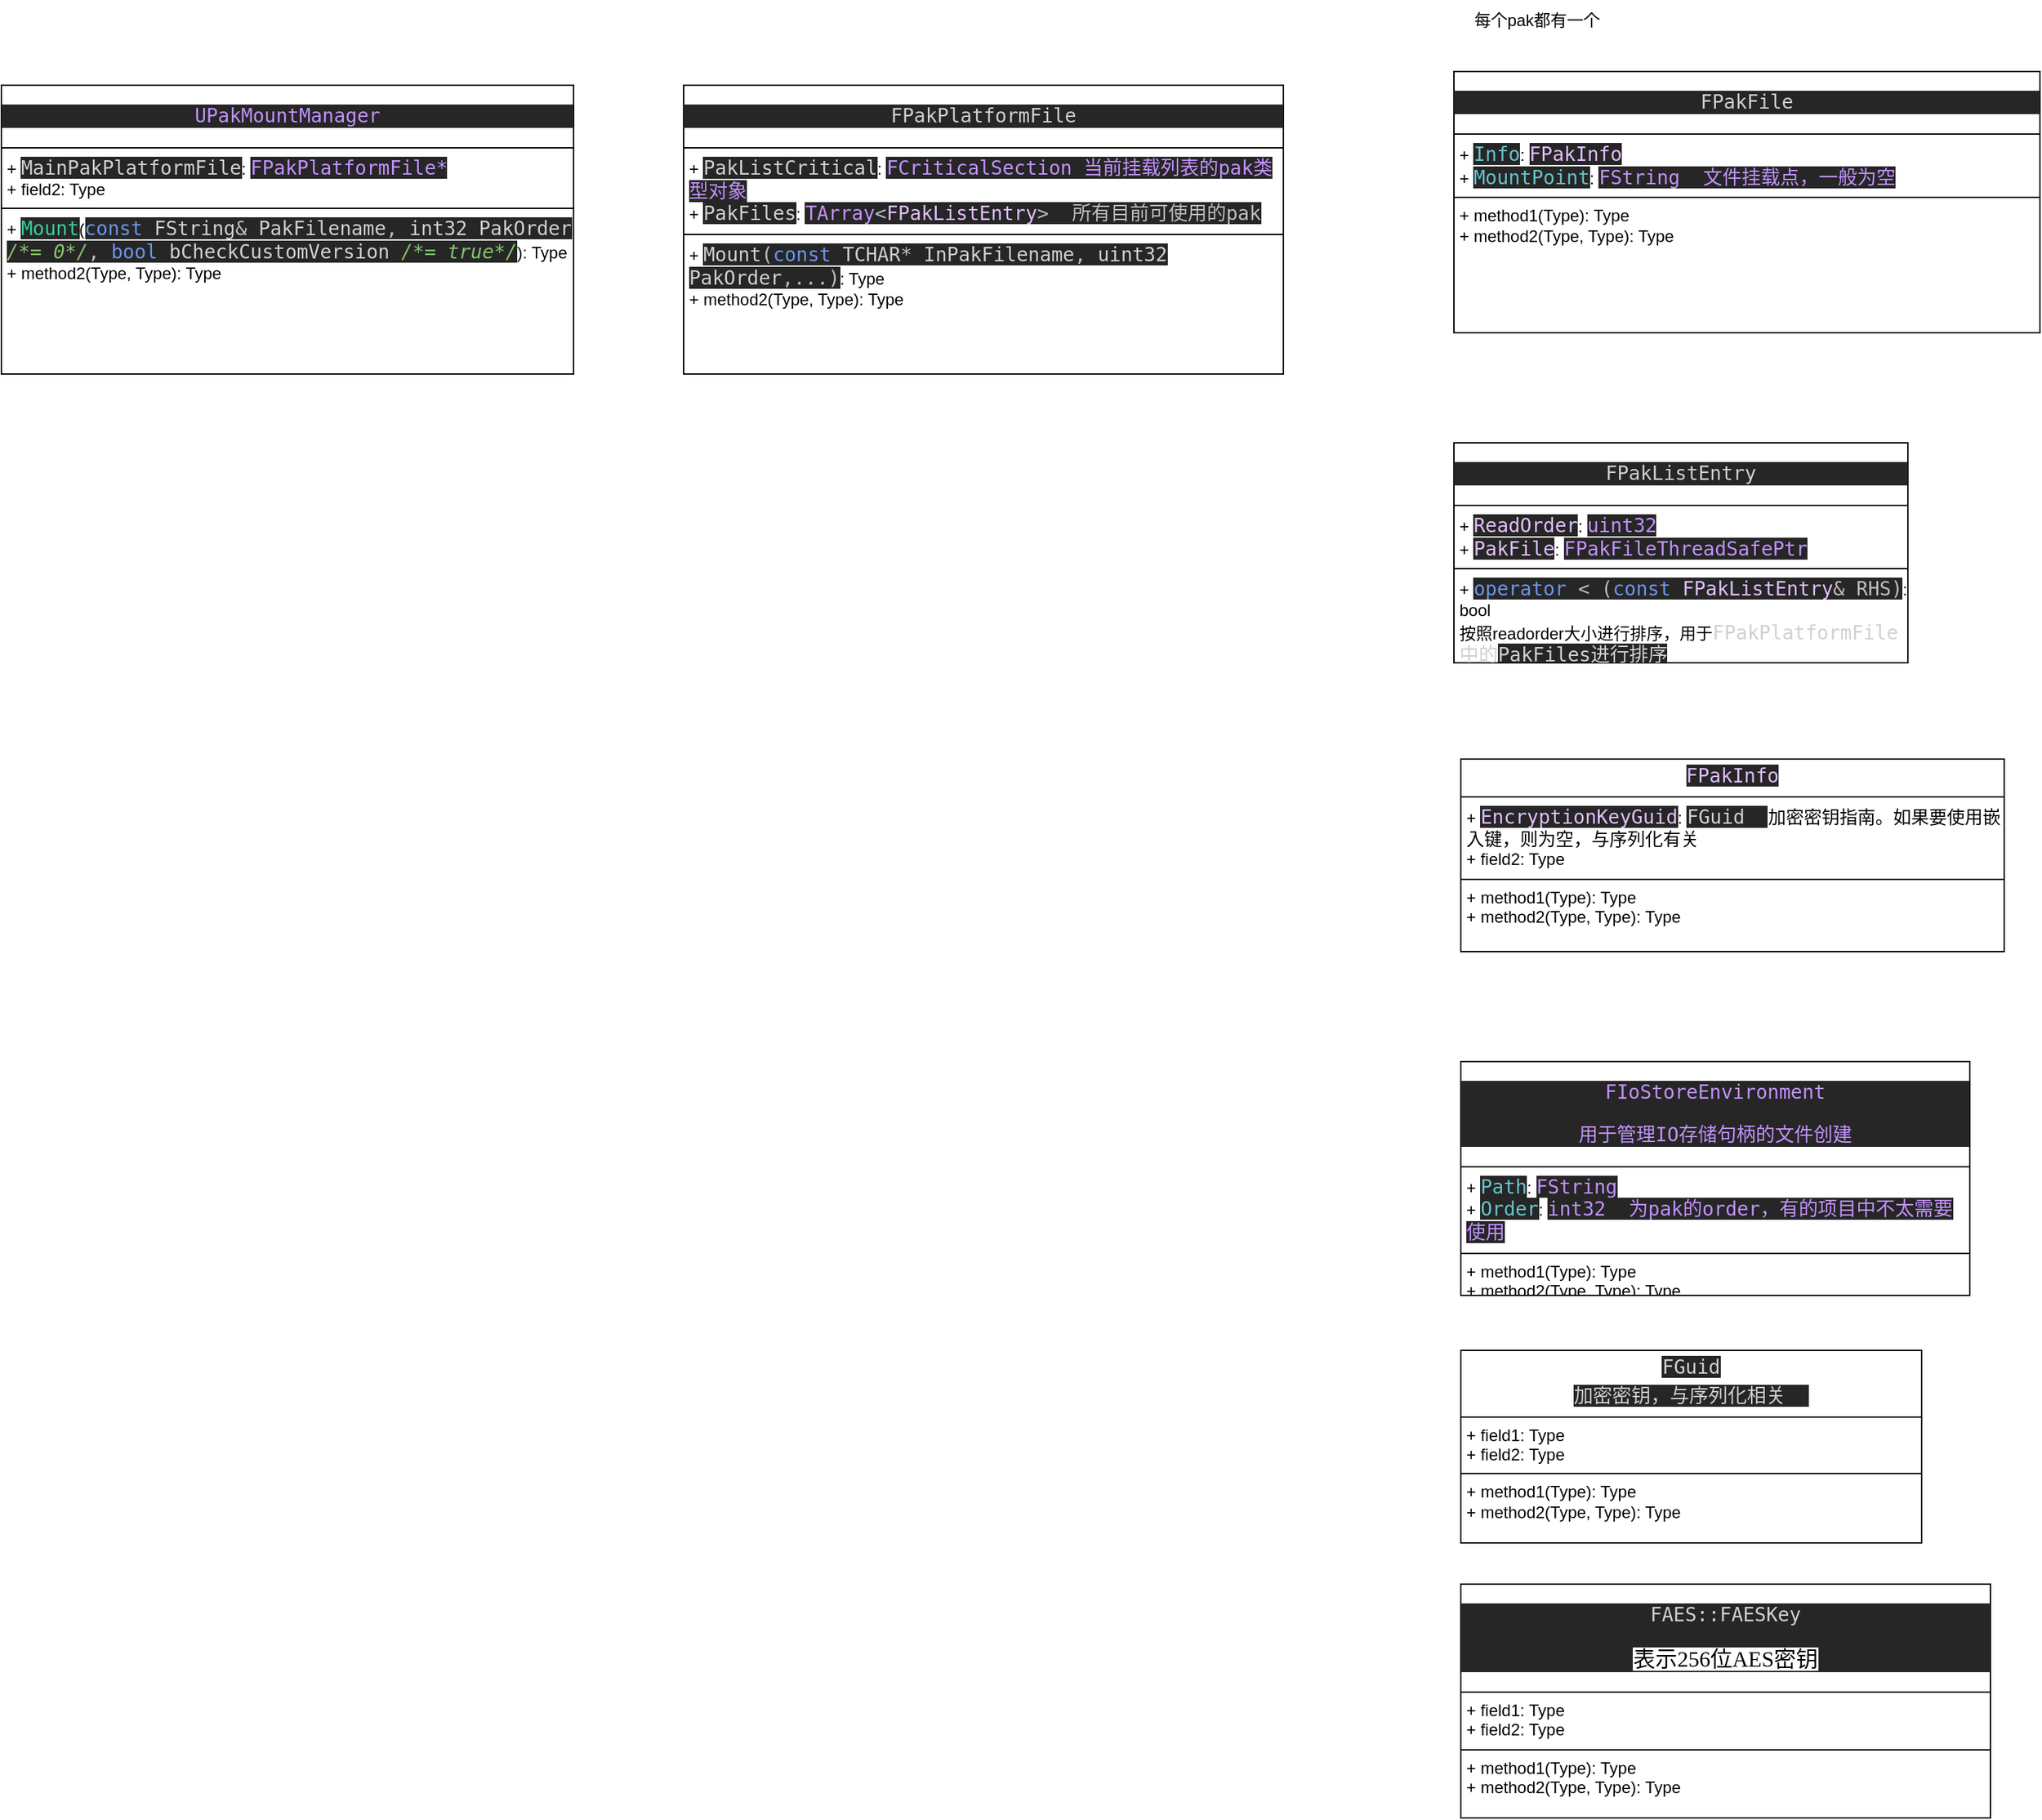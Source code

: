 <mxfile version="27.0.3" pages="5">
  <diagram name="pak以及package及其manager等的结构" id="0_DPDlmNHJ0jKNYms1wm">
    <mxGraphModel dx="1188" dy="604" grid="1" gridSize="10" guides="1" tooltips="1" connect="1" arrows="1" fold="1" page="1" pageScale="1" pageWidth="827" pageHeight="1169" math="0" shadow="0">
      <root>
        <mxCell id="0" />
        <mxCell id="1" parent="0" />
        <mxCell id="tK5wpsxRvF1ldBvmmodE-6" value="&lt;div style=&quot;background-color: rgb(38, 38, 38); color: rgb(208, 208, 208);&quot;&gt;&lt;pre style=&quot;text-align: center; font-family: &amp;quot;JetBrains Mono&amp;quot;, monospace; font-size: 10.5pt;&quot;&gt;&lt;span style=&quot;color: rgb(193, 145, 255);&quot;&gt;UPakMountManager&lt;/span&gt;&lt;/pre&gt;&lt;/div&gt;&lt;hr size=&quot;1&quot; style=&quot;border-style:solid;&quot;&gt;&lt;p style=&quot;margin:0px;margin-left:4px;&quot;&gt;+&amp;nbsp;&lt;span style=&quot;font-family: &amp;quot;JetBrains Mono&amp;quot;, monospace; font-size: 10.5pt; background-color: rgb(38, 38, 38); color: rgb(208, 208, 208);&quot;&gt;MainPakPlatformFile&lt;/span&gt;&lt;span style=&quot;background-color: transparent; color: light-dark(rgb(0, 0, 0), rgb(255, 255, 255));&quot;&gt;:&amp;nbsp;&lt;/span&gt;&lt;span style=&quot;color: rgb(193, 145, 255); font-family: &amp;quot;JetBrains Mono&amp;quot;, monospace; font-size: 10.5pt; background-color: rgb(38, 38, 38);&quot;&gt;FPakPlatformFile*&lt;/span&gt;&lt;/p&gt;&lt;p style=&quot;margin:0px;margin-left:4px;&quot;&gt;+ field2: Type&lt;/p&gt;&lt;hr size=&quot;1&quot; style=&quot;border-style:solid;&quot;&gt;&lt;p style=&quot;margin:0px;margin-left:4px;&quot;&gt;+&amp;nbsp;&lt;span style=&quot;color: rgb(57, 204, 155); font-family: &amp;quot;JetBrains Mono&amp;quot;, monospace; font-size: 10.5pt; background-color: rgb(38, 38, 38);&quot;&gt;Mount&lt;/span&gt;&lt;span style=&quot;background-color: transparent; color: light-dark(rgb(0, 0, 0), rgb(255, 255, 255));&quot;&gt;(&lt;/span&gt;&lt;span style=&quot;font-family: &amp;quot;JetBrains Mono&amp;quot;, monospace; font-size: 10.5pt; background-color: rgb(38, 38, 38); color: rgb(108, 149, 235);&quot;&gt;const &lt;/span&gt;&lt;span style=&quot;font-family: &amp;quot;JetBrains Mono&amp;quot;, monospace; font-size: 10.5pt; background-color: rgb(38, 38, 38); color: rgb(208, 208, 208);&quot;&gt;FString&lt;/span&gt;&lt;span style=&quot;font-family: &amp;quot;JetBrains Mono&amp;quot;, monospace; font-size: 10.5pt; background-color: rgb(38, 38, 38); color: rgb(189, 189, 189);&quot;&gt;&amp;amp; &lt;/span&gt;&lt;span style=&quot;font-family: &amp;quot;JetBrains Mono&amp;quot;, monospace; font-size: 10.5pt; background-color: rgb(38, 38, 38); color: rgb(208, 208, 208);&quot;&gt;PakFilename&lt;/span&gt;&lt;span style=&quot;font-family: &amp;quot;JetBrains Mono&amp;quot;, monospace; font-size: 10.5pt; background-color: rgb(38, 38, 38); color: rgb(189, 189, 189);&quot;&gt;, &lt;/span&gt;&lt;span style=&quot;font-family: &amp;quot;JetBrains Mono&amp;quot;, monospace; font-size: 10.5pt; background-color: rgb(38, 38, 38); color: rgb(208, 208, 208);&quot;&gt;int32 PakOrder &lt;/span&gt;&lt;span style=&quot;font-family: &amp;quot;JetBrains Mono&amp;quot;, monospace; font-size: 10.5pt; background-color: rgb(38, 38, 38); color: rgb(133, 196, 108); font-style: italic;&quot;&gt;/*= 0*/&lt;/span&gt;&lt;span style=&quot;font-family: &amp;quot;JetBrains Mono&amp;quot;, monospace; font-size: 10.5pt; background-color: rgb(38, 38, 38); color: rgb(189, 189, 189);&quot;&gt;, &lt;/span&gt;&lt;span style=&quot;font-family: &amp;quot;JetBrains Mono&amp;quot;, monospace; font-size: 10.5pt; background-color: rgb(38, 38, 38); color: rgb(108, 149, 235);&quot;&gt;bool &lt;/span&gt;&lt;span style=&quot;font-family: &amp;quot;JetBrains Mono&amp;quot;, monospace; font-size: 10.5pt; background-color: rgb(38, 38, 38); color: rgb(208, 208, 208);&quot;&gt;bCheckCustomVersion &lt;/span&gt;&lt;span style=&quot;font-family: &amp;quot;JetBrains Mono&amp;quot;, monospace; font-size: 10.5pt; background-color: rgb(38, 38, 38); color: rgb(133, 196, 108); font-style: italic;&quot;&gt;/*= true*/&lt;/span&gt;&lt;span style=&quot;background-color: transparent; color: light-dark(rgb(0, 0, 0), rgb(255, 255, 255));&quot;&gt;): Type&lt;/span&gt;&lt;/p&gt;&lt;p style=&quot;margin:0px;margin-left:4px;&quot;&gt;+ method2(Type, Type): Type&lt;/p&gt;" style="verticalAlign=top;align=left;overflow=fill;html=1;whiteSpace=wrap;" vertex="1" parent="1">
          <mxGeometry x="44" y="70" width="416" height="210" as="geometry" />
        </mxCell>
        <mxCell id="tK5wpsxRvF1ldBvmmodE-7" value="&lt;div style=&quot;background-color: rgb(38, 38, 38); color: rgb(208, 208, 208);&quot;&gt;&lt;pre style=&quot;text-align: center; font-family: &amp;quot;JetBrains Mono&amp;quot;, monospace; font-size: 10.5pt;&quot;&gt;FPakPlatformFile&lt;/pre&gt;&lt;/div&gt;&lt;hr size=&quot;1&quot; style=&quot;border-style:solid;&quot;&gt;&lt;p style=&quot;margin:0px;margin-left:4px;&quot;&gt;+&amp;nbsp;&lt;span style=&quot;font-family: &amp;quot;JetBrains Mono&amp;quot;, monospace; font-size: 10.5pt; background-color: rgb(38, 38, 38); color: rgb(208, 208, 208);&quot;&gt;PakListCritical&lt;/span&gt;&lt;span style=&quot;background-color: transparent; color: light-dark(rgb(0, 0, 0), rgb(255, 255, 255));&quot;&gt;:&amp;nbsp;&lt;/span&gt;&lt;span style=&quot;color: rgb(193, 145, 255); font-family: &amp;quot;JetBrains Mono&amp;quot;, monospace; font-size: 10.5pt; background-color: rgb(38, 38, 38);&quot;&gt;FCriticalSection 当前挂载列表的pak类型对象&lt;/span&gt;&lt;/p&gt;&lt;p style=&quot;margin:0px;margin-left:4px;&quot;&gt;+&amp;nbsp;&lt;span style=&quot;font-family: &amp;quot;JetBrains Mono&amp;quot;, monospace; font-size: 10.5pt; background-color: rgb(38, 38, 38); color: rgb(208, 208, 208);&quot;&gt;PakFiles&lt;/span&gt;&lt;span style=&quot;background-color: transparent; color: light-dark(rgb(0, 0, 0), rgb(255, 255, 255));&quot;&gt;:&amp;nbsp;&lt;/span&gt;&lt;span style=&quot;font-family: &amp;quot;JetBrains Mono&amp;quot;, monospace; font-size: 10.5pt; background-color: rgb(38, 38, 38); color: rgb(193, 145, 255);&quot;&gt;TArray&lt;/span&gt;&lt;span style=&quot;font-family: &amp;quot;JetBrains Mono&amp;quot;, monospace; font-size: 10.5pt; background-color: rgb(38, 38, 38); color: rgb(189, 189, 189);&quot;&gt;&amp;lt;&lt;/span&gt;&lt;span style=&quot;font-family: &amp;quot;JetBrains Mono&amp;quot;, monospace; font-size: 10.5pt; background-color: rgb(38, 38, 38); color: rgb(225, 191, 255);&quot;&gt;FPakListEntry&lt;/span&gt;&lt;span style=&quot;font-family: &amp;quot;JetBrains Mono&amp;quot;, monospace; font-size: 10.5pt; background-color: rgb(38, 38, 38); color: rgb(189, 189, 189);&quot;&gt;&amp;gt;&amp;nbsp; 所有目前可使用的pak&lt;/span&gt;&lt;/p&gt;&lt;hr size=&quot;1&quot; style=&quot;border-style:solid;&quot;&gt;&lt;p style=&quot;margin:0px;margin-left:4px;&quot;&gt;+&amp;nbsp;&lt;span style=&quot;font-family: &amp;quot;JetBrains Mono&amp;quot;, monospace; font-size: 10.5pt; background-color: rgb(38, 38, 38); color: rgb(208, 208, 208);&quot;&gt;Mount&lt;/span&gt;&lt;span style=&quot;font-family: &amp;quot;JetBrains Mono&amp;quot;, monospace; font-size: 10.5pt; background-color: rgb(38, 38, 38); color: rgb(189, 189, 189);&quot;&gt;(&lt;/span&gt;&lt;span style=&quot;font-family: &amp;quot;JetBrains Mono&amp;quot;, monospace; font-size: 10.5pt; background-color: rgb(38, 38, 38); color: rgb(108, 149, 235);&quot;&gt;const &lt;/span&gt;&lt;span style=&quot;font-family: &amp;quot;JetBrains Mono&amp;quot;, monospace; font-size: 10.5pt; background-color: rgb(38, 38, 38); color: rgb(208, 208, 208);&quot;&gt;TCHAR&lt;/span&gt;&lt;span style=&quot;font-family: &amp;quot;JetBrains Mono&amp;quot;, monospace; font-size: 10.5pt; background-color: rgb(38, 38, 38); color: rgb(189, 189, 189);&quot;&gt;* &lt;/span&gt;&lt;span style=&quot;font-family: &amp;quot;JetBrains Mono&amp;quot;, monospace; font-size: 10.5pt; background-color: rgb(38, 38, 38); color: rgb(208, 208, 208);&quot;&gt;InPakFilename&lt;/span&gt;&lt;span style=&quot;font-family: &amp;quot;JetBrains Mono&amp;quot;, monospace; font-size: 10.5pt; background-color: rgb(38, 38, 38); color: rgb(189, 189, 189);&quot;&gt;, &lt;/span&gt;&lt;span style=&quot;font-family: &amp;quot;JetBrains Mono&amp;quot;, monospace; font-size: 10.5pt; background-color: rgb(38, 38, 38); color: rgb(208, 208, 208);&quot;&gt;uint32 PakOrder&lt;/span&gt;&lt;span style=&quot;font-family: &amp;quot;JetBrains Mono&amp;quot;, monospace; font-size: 10.5pt; background-color: rgb(38, 38, 38); color: rgb(189, 189, 189);&quot;&gt;,...&lt;/span&gt;&lt;span style=&quot;font-family: &amp;quot;JetBrains Mono&amp;quot;, monospace; font-size: 10.5pt; background-color: rgb(38, 38, 38); color: rgb(189, 189, 189);&quot;&gt;)&lt;/span&gt;&lt;span style=&quot;background-color: transparent; color: light-dark(rgb(0, 0, 0), rgb(255, 255, 255));&quot;&gt;: Type&lt;/span&gt;&lt;/p&gt;&lt;p style=&quot;margin:0px;margin-left:4px;&quot;&gt;+ method2(Type, Type): Type&lt;/p&gt;" style="verticalAlign=top;align=left;overflow=fill;html=1;whiteSpace=wrap;" vertex="1" parent="1">
          <mxGeometry x="540" y="70" width="436" height="210" as="geometry" />
        </mxCell>
        <mxCell id="hQ2-ZtLPo1GwIaWoY0Od-1" value="&lt;div style=&quot;background-color: rgb(38, 38, 38); color: rgb(208, 208, 208);&quot;&gt;&lt;pre style=&quot;text-align: center; font-family: &amp;quot;JetBrains Mono&amp;quot;, monospace; font-size: 10.5pt;&quot;&gt;FPakFile&lt;/pre&gt;&lt;/div&gt;&lt;hr size=&quot;1&quot; style=&quot;border-style:solid;&quot;&gt;&lt;p style=&quot;margin:0px;margin-left:4px;&quot;&gt;+&amp;nbsp;&lt;span style=&quot;color: rgb(102, 195, 204); font-family: &amp;quot;JetBrains Mono&amp;quot;, monospace; font-size: 10.5pt; background-color: rgb(38, 38, 38);&quot;&gt;Info&lt;/span&gt;&lt;span style=&quot;background-color: transparent; color: light-dark(rgb(0, 0, 0), rgb(255, 255, 255));&quot;&gt;:&amp;nbsp;&lt;/span&gt;&lt;span style=&quot;color: rgb(225, 191, 255); font-family: &amp;quot;JetBrains Mono&amp;quot;, monospace; font-size: 10.5pt; background-color: rgb(38, 38, 38);&quot;&gt;FPakInfo&lt;/span&gt;&lt;/p&gt;&lt;p style=&quot;margin:0px;margin-left:4px;&quot;&gt;+&amp;nbsp;&lt;span style=&quot;color: rgb(102, 195, 204); font-family: &amp;quot;JetBrains Mono&amp;quot;, monospace; font-size: 10.5pt; background-color: rgb(38, 38, 38);&quot;&gt;MountPoint&lt;/span&gt;&lt;span style=&quot;background-color: transparent; color: light-dark(rgb(0, 0, 0), rgb(255, 255, 255));&quot;&gt;:&amp;nbsp;&lt;/span&gt;&lt;span style=&quot;color: rgb(193, 145, 255); font-family: &amp;quot;JetBrains Mono&amp;quot;, monospace; font-size: 10.5pt; background-color: rgb(38, 38, 38);&quot;&gt;FString&amp;nbsp; 文件挂载点，一般为空&lt;/span&gt;&lt;/p&gt;&lt;hr size=&quot;1&quot; style=&quot;border-style:solid;&quot;&gt;&lt;p style=&quot;margin:0px;margin-left:4px;&quot;&gt;+ method1(Type): Type&lt;br&gt;+ method2(Type, Type): Type&lt;/p&gt;" style="verticalAlign=top;align=left;overflow=fill;html=1;whiteSpace=wrap;" vertex="1" parent="1">
          <mxGeometry x="1100" y="60" width="426" height="190" as="geometry" />
        </mxCell>
        <mxCell id="FZzGC6UmZN0Z1_uC-y65-1" value="&lt;div style=&quot;background-color: rgb(38, 38, 38); color: rgb(208, 208, 208);&quot;&gt;&lt;pre style=&quot;text-align: center; font-family: &amp;quot;JetBrains Mono&amp;quot;, monospace; font-size: 10.5pt;&quot;&gt;FPakListEntry&lt;/pre&gt;&lt;/div&gt;&lt;hr size=&quot;1&quot; style=&quot;border-style:solid;&quot;&gt;&lt;p style=&quot;margin:0px;margin-left:4px;&quot;&gt;+&amp;nbsp;&lt;span style=&quot;color: rgb(225, 191, 255); font-family: &amp;quot;JetBrains Mono&amp;quot;, monospace; font-size: 10.5pt; background-color: rgb(38, 38, 38);&quot;&gt;ReadOrder&lt;/span&gt;&lt;span style=&quot;background-color: transparent; color: light-dark(rgb(0, 0, 0), rgb(255, 255, 255));&quot;&gt;:&amp;nbsp;&lt;/span&gt;&lt;span style=&quot;color: rgb(193, 145, 255); font-family: &amp;quot;JetBrains Mono&amp;quot;, monospace; font-size: 10.5pt; background-color: rgb(38, 38, 38);&quot;&gt;uint32&lt;/span&gt;&lt;/p&gt;&lt;p style=&quot;margin:0px;margin-left:4px;&quot;&gt;+&amp;nbsp;&lt;span style=&quot;color: rgb(225, 191, 255); font-family: &amp;quot;JetBrains Mono&amp;quot;, monospace; font-size: 10.5pt; background-color: rgb(38, 38, 38);&quot;&gt;PakFile&lt;/span&gt;&lt;span style=&quot;background-color: transparent; color: light-dark(rgb(0, 0, 0), rgb(255, 255, 255));&quot;&gt;:&amp;nbsp;&lt;/span&gt;&lt;span style=&quot;color: rgb(193, 145, 255); font-family: &amp;quot;JetBrains Mono&amp;quot;, monospace; font-size: 10.5pt; background-color: rgb(38, 38, 38);&quot;&gt;FPakFileThreadSafePtr&lt;/span&gt;&lt;/p&gt;&lt;hr size=&quot;1&quot; style=&quot;border-style:solid;&quot;&gt;&lt;p style=&quot;margin:0px;margin-left:4px;&quot;&gt;+&amp;nbsp;&lt;span style=&quot;font-family: &amp;quot;JetBrains Mono&amp;quot;, monospace; font-size: 10.5pt; background-color: rgb(38, 38, 38); color: rgb(108, 149, 235);&quot;&gt;operator &lt;/span&gt;&lt;span style=&quot;font-family: &amp;quot;JetBrains Mono&amp;quot;, monospace; font-size: 10.5pt; background-color: rgb(38, 38, 38); color: rgb(189, 189, 189);&quot;&gt;&amp;lt; (&lt;/span&gt;&lt;span style=&quot;font-family: &amp;quot;JetBrains Mono&amp;quot;, monospace; font-size: 10.5pt; background-color: rgb(38, 38, 38); color: rgb(108, 149, 235);&quot;&gt;const &lt;/span&gt;&lt;span style=&quot;font-family: &amp;quot;JetBrains Mono&amp;quot;, monospace; font-size: 10.5pt; background-color: rgb(38, 38, 38); color: rgb(225, 191, 255);&quot;&gt;FPakListEntry&lt;/span&gt;&lt;span style=&quot;font-family: &amp;quot;JetBrains Mono&amp;quot;, monospace; font-size: 10.5pt; background-color: rgb(38, 38, 38); color: rgb(189, 189, 189);&quot;&gt;&amp;amp; RHS)&lt;/span&gt;&lt;span style=&quot;background-color: transparent; color: light-dark(rgb(0, 0, 0), rgb(255, 255, 255));&quot;&gt;: bool&lt;/span&gt;&lt;/p&gt;&lt;p style=&quot;margin:0px;margin-left:4px;&quot;&gt;&lt;span style=&quot;background-color: transparent; color: light-dark(rgb(0, 0, 0), rgb(255, 255, 255));&quot;&gt;按照readorder大小进行排序，用于&lt;/span&gt;&lt;span style=&quot;color: rgb(208, 208, 208); font-family: &amp;quot;JetBrains Mono&amp;quot;, monospace; font-size: 10.5pt; text-align: center; background-color: transparent;&quot;&gt;FPakPlatformFile中的&lt;/span&gt;&lt;span style=&quot;background-color: rgb(38, 38, 38); color: rgb(208, 208, 208); font-family: &amp;quot;JetBrains Mono&amp;quot;, monospace; font-size: 14px;&quot;&gt;PakFiles进行排序&lt;/span&gt;&lt;/p&gt;" style="verticalAlign=top;align=left;overflow=fill;html=1;whiteSpace=wrap;" vertex="1" parent="1">
          <mxGeometry x="1100" y="330" width="330" height="160" as="geometry" />
        </mxCell>
        <mxCell id="kJ8E08m2kDe41h8lUd5h-1" value="每个pak都有一个" style="text;html=1;align=center;verticalAlign=middle;resizable=0;points=[];autosize=1;strokeColor=none;fillColor=none;" vertex="1" parent="1">
          <mxGeometry x="1105" y="8" width="110" height="30" as="geometry" />
        </mxCell>
        <mxCell id="kJ8E08m2kDe41h8lUd5h-2" value="&lt;div style=&quot;background-color: rgb(38, 38, 38); color: rgb(208, 208, 208);&quot;&gt;&lt;pre style=&quot;text-align: center; font-family: &amp;quot;JetBrains Mono&amp;quot;, monospace; font-size: 10.5pt;&quot;&gt;&lt;span style=&quot;color: rgb(193, 145, 255);&quot;&gt;FIoStoreEnvironment&lt;/span&gt;&lt;/pre&gt;&lt;pre style=&quot;text-align: center; font-family: &amp;quot;JetBrains Mono&amp;quot;, monospace; font-size: 10.5pt;&quot;&gt;&lt;span style=&quot;color: rgb(193, 145, 255);&quot;&gt;用于管理IO存储句柄的文件创建&lt;/span&gt;&lt;/pre&gt;&lt;/div&gt;&lt;hr size=&quot;1&quot; style=&quot;border-style:solid;&quot;&gt;&lt;p style=&quot;margin:0px;margin-left:4px;&quot;&gt;+&amp;nbsp;&lt;span style=&quot;color: rgb(102, 195, 204); font-family: &amp;quot;JetBrains Mono&amp;quot;, monospace; font-size: 10.5pt; background-color: rgb(38, 38, 38);&quot;&gt;Path&lt;/span&gt;&lt;span style=&quot;background-color: transparent; color: light-dark(rgb(0, 0, 0), rgb(255, 255, 255));&quot;&gt;:&amp;nbsp;&lt;/span&gt;&lt;span style=&quot;color: rgb(193, 145, 255); font-family: &amp;quot;JetBrains Mono&amp;quot;, monospace; font-size: 10.5pt; background-color: rgb(38, 38, 38);&quot;&gt;FString&lt;/span&gt;&lt;/p&gt;&lt;p style=&quot;margin:0px;margin-left:4px;&quot;&gt;+&amp;nbsp;&lt;span style=&quot;color: rgb(102, 195, 204); font-family: &amp;quot;JetBrains Mono&amp;quot;, monospace; font-size: 10.5pt; background-color: rgb(38, 38, 38);&quot;&gt;Order&lt;/span&gt;&lt;span style=&quot;background-color: transparent; color: light-dark(rgb(0, 0, 0), rgb(255, 255, 255));&quot;&gt;:&amp;nbsp;&lt;/span&gt;&lt;span style=&quot;color: rgb(193, 145, 255); font-family: &amp;quot;JetBrains Mono&amp;quot;, monospace; font-size: 10.5pt; background-color: rgb(38, 38, 38);&quot;&gt;int32&amp;nbsp; 为pak的order，有的项目中不太需要使用&lt;/span&gt;&lt;/p&gt;&lt;hr size=&quot;1&quot; style=&quot;border-style:solid;&quot;&gt;&lt;p style=&quot;margin:0px;margin-left:4px;&quot;&gt;+ method1(Type): Type&lt;br&gt;+ method2(Type, Type): Type&lt;/p&gt;" style="verticalAlign=top;align=left;overflow=fill;html=1;whiteSpace=wrap;" vertex="1" parent="1">
          <mxGeometry x="1105" y="780" width="370" height="170" as="geometry" />
        </mxCell>
        <mxCell id="m2jniDgEbhSspdv5LjtX-1" value="&lt;p style=&quot;margin:0px;margin-top:4px;text-align:center;&quot;&gt;&lt;span style=&quot;color: rgb(225, 191, 255); font-family: &amp;quot;JetBrains Mono&amp;quot;, monospace; font-size: 14px; text-align: left; background-color: rgb(38, 38, 38);&quot;&gt;FPakInfo&lt;/span&gt;&lt;/p&gt;&lt;hr size=&quot;1&quot; style=&quot;border-style:solid;&quot;&gt;&lt;p style=&quot;margin:0px;margin-left:4px;&quot;&gt;+&amp;nbsp;&lt;span style=&quot;color: rgb(225, 191, 255); font-family: &amp;quot;JetBrains Mono&amp;quot;, monospace; font-size: 10.5pt; background-color: rgb(38, 38, 38);&quot;&gt;EncryptionKeyGuid&lt;/span&gt;&lt;span style=&quot;background-color: transparent; color: light-dark(rgb(0, 0, 0), rgb(255, 255, 255));&quot;&gt;:&amp;nbsp;&lt;/span&gt;&lt;span style=&quot;font-family: &amp;quot;JetBrains Mono&amp;quot;, monospace; font-size: 10.5pt; background-color: rgb(38, 38, 38); color: rgb(208, 208, 208);&quot;&gt;FGuid&amp;nbsp;&amp;nbsp;&lt;/span&gt;&lt;span style=&quot;background-color: rgb(255, 255, 255); font-family: Poppins-Medium; color: light-dark(rgb(0, 0, 0), rgb(255, 255, 255));&quot;&gt;&lt;font style=&quot;font-size: 13px;&quot;&gt;加密密钥指南。如果要使用嵌入键，则为空，与序列化有关&lt;/font&gt;&lt;/span&gt;&lt;/p&gt;&lt;p style=&quot;margin:0px;margin-left:4px;&quot;&gt;+ field2: Type&lt;/p&gt;&lt;hr size=&quot;1&quot; style=&quot;border-style:solid;&quot;&gt;&lt;p style=&quot;margin:0px;margin-left:4px;&quot;&gt;+ method1(Type): Type&lt;br&gt;+ method2(Type, Type): Type&lt;/p&gt;" style="verticalAlign=top;align=left;overflow=fill;html=1;whiteSpace=wrap;" vertex="1" parent="1">
          <mxGeometry x="1105" y="560" width="395" height="140" as="geometry" />
        </mxCell>
        <mxCell id="m2jniDgEbhSspdv5LjtX-2" value="&lt;p style=&quot;margin:0px;margin-top:4px;text-align:center;&quot;&gt;&lt;span style=&quot;color: rgb(208, 208, 208); font-family: &amp;quot;JetBrains Mono&amp;quot;, monospace; font-size: 14px; text-align: left; background-color: rgb(38, 38, 38);&quot;&gt;FGuid&lt;/span&gt;&lt;/p&gt;&lt;p style=&quot;margin:0px;margin-top:4px;text-align:center;&quot;&gt;&lt;span style=&quot;color: rgb(208, 208, 208); font-family: &amp;quot;JetBrains Mono&amp;quot;, monospace; font-size: 14px; text-align: left; background-color: rgb(38, 38, 38);&quot;&gt;加密密钥，与序列化相关&amp;nbsp;&amp;nbsp;&lt;/span&gt;&lt;/p&gt;&lt;hr size=&quot;1&quot; style=&quot;border-style:solid;&quot;&gt;&lt;p style=&quot;margin:0px;margin-left:4px;&quot;&gt;+ field1: Type&lt;br&gt;+ field2: Type&lt;/p&gt;&lt;hr size=&quot;1&quot; style=&quot;border-style:solid;&quot;&gt;&lt;p style=&quot;margin:0px;margin-left:4px;&quot;&gt;+ method1(Type): Type&lt;br&gt;+ method2(Type, Type): Type&lt;/p&gt;" style="verticalAlign=top;align=left;overflow=fill;html=1;whiteSpace=wrap;" vertex="1" parent="1">
          <mxGeometry x="1105" y="990" width="335" height="140" as="geometry" />
        </mxCell>
        <mxCell id="m2jniDgEbhSspdv5LjtX-3" value="&lt;div style=&quot;background-color: rgb(38, 38, 38); color: rgb(208, 208, 208);&quot;&gt;&lt;pre style=&quot;text-align: center; font-family: &amp;quot;JetBrains Mono&amp;quot;, monospace; font-size: 10.5pt;&quot;&gt;FAES::FAESKey&lt;/pre&gt;&lt;pre style=&quot;text-align: center; font-family: &amp;quot;JetBrains Mono&amp;quot;, monospace; font-size: 10.5pt;&quot;&gt;&lt;span style=&quot;color: rgb(0, 0, 0); font-family: Poppins-Medium; font-size: 16px; text-align: start; white-space: normal; background-color: rgb(255, 255, 255);&quot;&gt;表示256位AES密钥&lt;/span&gt;&lt;/pre&gt;&lt;/div&gt;&lt;hr size=&quot;1&quot; style=&quot;border-style:solid;&quot;&gt;&lt;p style=&quot;margin:0px;margin-left:4px;&quot;&gt;+ field1: Type&lt;br&gt;+ field2: Type&lt;/p&gt;&lt;hr size=&quot;1&quot; style=&quot;border-style:solid;&quot;&gt;&lt;p style=&quot;margin:0px;margin-left:4px;&quot;&gt;+ method1(Type): Type&lt;br&gt;+ method2(Type, Type): Type&lt;/p&gt;" style="verticalAlign=top;align=left;overflow=fill;html=1;whiteSpace=wrap;" vertex="1" parent="1">
          <mxGeometry x="1105" y="1160" width="385" height="170" as="geometry" />
        </mxCell>
      </root>
    </mxGraphModel>
  </diagram>
  <diagram id="jfqqeZHNTqThtDHwi7uc" name="mount的操作">
    <mxGraphModel dx="1097" dy="558" grid="1" gridSize="10" guides="1" tooltips="1" connect="1" arrows="1" fold="1" page="1" pageScale="1" pageWidth="827" pageHeight="1169" math="0" shadow="0">
      <root>
        <mxCell id="0" />
        <mxCell id="1" parent="0" />
        <mxCell id="dUGrjxhnX0BmQxLr7an7-1" value="&lt;div style=&quot;background-color:#262626;color:#d0d0d0&quot;&gt;&lt;pre style=&quot;font-family:&#39;JetBrains Mono&#39;,monospace;font-size:10.5pt;&quot;&gt;&lt;span style=&quot;color:#c191ff;&quot;&gt;UPakMountManager&lt;/span&gt;&lt;/pre&gt;&lt;/div&gt;" style="shape=umlLifeline;perimeter=lifelinePerimeter;whiteSpace=wrap;html=1;container=1;dropTarget=0;collapsible=0;recursiveResize=0;outlineConnect=0;portConstraint=eastwest;newEdgeStyle={&quot;curved&quot;:0,&quot;rounded&quot;:0};" vertex="1" parent="1">
          <mxGeometry x="110" y="40" width="120" height="1030" as="geometry" />
        </mxCell>
        <mxCell id="dUGrjxhnX0BmQxLr7an7-2" value="&lt;div style=&quot;background-color:#262626;color:#d0d0d0&quot;&gt;&lt;pre style=&quot;font-family:&#39;JetBrains Mono&#39;,monospace;font-size:10.5pt;&quot;&gt;&lt;span style=&quot;color:#39cc9b;&quot;&gt;Mount&lt;/span&gt;&lt;/pre&gt;&lt;/div&gt;" style="html=1;points=[[0,0,0,0,5],[0,1,0,0,-5],[1,0,0,0,5],[1,1,0,0,-5]];perimeter=orthogonalPerimeter;outlineConnect=0;targetShapes=umlLifeline;portConstraint=eastwest;newEdgeStyle={&quot;curved&quot;:0,&quot;rounded&quot;:0};" vertex="1" parent="dUGrjxhnX0BmQxLr7an7-1">
          <mxGeometry x="55" y="100" width="10" height="80" as="geometry" />
        </mxCell>
        <mxCell id="dUGrjxhnX0BmQxLr7an7-3" value="pakpath、pakorder" style="html=1;verticalAlign=bottom;startArrow=oval;endArrow=block;startSize=8;curved=0;rounded=0;entryX=0;entryY=0;entryDx=0;entryDy=5;" edge="1" target="dUGrjxhnX0BmQxLr7an7-2" parent="dUGrjxhnX0BmQxLr7an7-1">
          <mxGeometry relative="1" as="geometry">
            <mxPoint x="-90" y="105" as="sourcePoint" />
          </mxGeometry>
        </mxCell>
        <mxCell id="TVfw_28wMfbiFmcSkRsu-1" value="&lt;div style=&quot;background-color:#262626;color:#d0d0d0&quot;&gt;&lt;pre style=&quot;font-family:&#39;JetBrains Mono&#39;,monospace;font-size:10.5pt;&quot;&gt;FPakPlatformFile&lt;/pre&gt;&lt;/div&gt;" style="shape=umlLifeline;perimeter=lifelinePerimeter;whiteSpace=wrap;html=1;container=1;dropTarget=0;collapsible=0;recursiveResize=0;outlineConnect=0;portConstraint=eastwest;newEdgeStyle={&quot;curved&quot;:0,&quot;rounded&quot;:0};" vertex="1" parent="1">
          <mxGeometry x="350" y="40" width="150" height="1020" as="geometry" />
        </mxCell>
        <mxCell id="EauwsQtLT6DPRkkVXzpP-1" value="&lt;div style=&quot;background-color:#262626;color:#d0d0d0&quot;&gt;&lt;pre style=&quot;font-family:&#39;JetBrains Mono&#39;,monospace;font-size:10.5pt;&quot;&gt;Mount&lt;/pre&gt;&lt;/div&gt;" style="html=1;points=[[0,0,0,0,5],[0,1,0,0,-5],[1,0,0,0,5],[1,1,0,0,-5]];perimeter=orthogonalPerimeter;outlineConnect=0;targetShapes=umlLifeline;portConstraint=eastwest;newEdgeStyle={&quot;curved&quot;:0,&quot;rounded&quot;:0};" vertex="1" parent="TVfw_28wMfbiFmcSkRsu-1">
          <mxGeometry x="70" y="110" width="10" height="880" as="geometry" />
        </mxCell>
        <mxCell id="EauwsQtLT6DPRkkVXzpP-2" value="dispatch" style="html=1;verticalAlign=bottom;endArrow=block;curved=0;rounded=0;entryX=0;entryY=0;entryDx=0;entryDy=5;" edge="1" target="EauwsQtLT6DPRkkVXzpP-1" parent="1" source="dUGrjxhnX0BmQxLr7an7-2">
          <mxGeometry relative="1" as="geometry">
            <mxPoint x="350" y="165" as="sourcePoint" />
          </mxGeometry>
        </mxCell>
        <mxCell id="YwDVoJSgs7xIwq_od9NU-1" value="单例" style="text;html=1;align=center;verticalAlign=middle;resizable=0;points=[];autosize=1;strokeColor=none;fillColor=none;" vertex="1" parent="1">
          <mxGeometry x="145" y="10" width="50" height="30" as="geometry" />
        </mxCell>
        <mxCell id="YwDVoJSgs7xIwq_od9NU-2" value="单例" style="text;html=1;align=center;verticalAlign=middle;resizable=0;points=[];autosize=1;strokeColor=none;fillColor=none;" vertex="1" parent="1">
          <mxGeometry x="400" y="10" width="50" height="30" as="geometry" />
        </mxCell>
        <mxCell id="DzFxNJEAzILBg7Lo-2D_-1" value="&lt;div style=&quot;background-color:#262626;color:#d0d0d0&quot;&gt;&lt;pre style=&quot;font-family:&#39;JetBrains Mono&#39;,monospace;font-size:10.5pt;&quot;&gt;&lt;span style=&quot;color:#39cc9b;&quot;&gt;FPakFile&lt;/span&gt;&lt;/pre&gt;&lt;/div&gt;" style="shape=umlLifeline;perimeter=lifelinePerimeter;whiteSpace=wrap;html=1;container=1;dropTarget=0;collapsible=0;recursiveResize=0;outlineConnect=0;portConstraint=eastwest;newEdgeStyle={&quot;curved&quot;:0,&quot;rounded&quot;:0};" vertex="1" parent="1">
          <mxGeometry x="580" y="40" width="100" height="1010" as="geometry" />
        </mxCell>
        <mxCell id="DzFxNJEAzILBg7Lo-2D_-2" value="&lt;pre style=&quot;color: rgb(208, 208, 208); font-family: &amp;quot;JetBrains Mono&amp;quot;, monospace; font-size: 10.5pt;&quot;&gt;&lt;span style=&quot;color: rgb(57, 204, 155);&quot;&gt;FPakFile&lt;/span&gt;&lt;/pre&gt;" style="html=1;points=[[0,0,0,0,5],[0,1,0,0,-5],[1,0,0,0,5],[1,1,0,0,-5]];perimeter=orthogonalPerimeter;outlineConnect=0;targetShapes=umlLifeline;portConstraint=eastwest;newEdgeStyle={&quot;curved&quot;:0,&quot;rounded&quot;:0};" vertex="1" parent="DzFxNJEAzILBg7Lo-2D_-1">
          <mxGeometry x="45" y="160" width="10" height="80" as="geometry" />
        </mxCell>
        <mxCell id="DzFxNJEAzILBg7Lo-2D_-3" value="dispatch" style="html=1;verticalAlign=bottom;endArrow=block;curved=0;rounded=0;entryX=0;entryY=0;entryDx=0;entryDy=5;" edge="1" target="DzFxNJEAzILBg7Lo-2D_-2" parent="1">
          <mxGeometry relative="1" as="geometry">
            <mxPoint x="430" y="205" as="sourcePoint" />
          </mxGeometry>
        </mxCell>
        <mxCell id="DzFxNJEAzILBg7Lo-2D_-4" value="sharedptr对象pak&lt;div&gt;有专有了类型FPakFileThreadSafePtr&lt;/div&gt;" style="html=1;verticalAlign=bottom;endArrow=open;dashed=1;endSize=8;curved=0;rounded=0;exitX=0;exitY=1;exitDx=0;exitDy=-5;" edge="1" source="DzFxNJEAzILBg7Lo-2D_-2" parent="1">
          <mxGeometry x="0.002" relative="1" as="geometry">
            <mxPoint x="430" y="275" as="targetPoint" />
            <mxPoint as="offset" />
          </mxGeometry>
        </mxCell>
        <mxCell id="DzFxNJEAzILBg7Lo-2D_-5" value="&lt;div style=&quot;background-color:#262626;color:#d0d0d0&quot;&gt;&lt;pre style=&quot;font-family:&#39;JetBrains Mono&#39;,monospace;font-size:10.5pt;&quot;&gt;FPakListEntry&lt;/pre&gt;&lt;/div&gt;" style="shape=umlLifeline;perimeter=lifelinePerimeter;whiteSpace=wrap;html=1;container=1;dropTarget=0;collapsible=0;recursiveResize=0;outlineConnect=0;portConstraint=eastwest;newEdgeStyle={&quot;curved&quot;:0,&quot;rounded&quot;:0};" vertex="1" parent="1">
          <mxGeometry x="770" y="40" width="100" height="980" as="geometry" />
        </mxCell>
        <mxCell id="DzFxNJEAzILBg7Lo-2D_-6" value="&lt;div style=&quot;background-color:#262626;color:#d0d0d0&quot;&gt;&lt;pre style=&quot;font-family:&#39;JetBrains Mono&#39;,monospace;font-size:10.5pt;&quot;&gt;FPakListEntry&lt;/pre&gt;&lt;/div&gt;" style="html=1;points=[[0,0,0,0,5],[0,1,0,0,-5],[1,0,0,0,5],[1,1,0,0,-5]];perimeter=orthogonalPerimeter;outlineConnect=0;targetShapes=umlLifeline;portConstraint=eastwest;newEdgeStyle={&quot;curved&quot;:0,&quot;rounded&quot;:0};" vertex="1" parent="DzFxNJEAzILBg7Lo-2D_-5">
          <mxGeometry x="45" y="290" width="10" height="80" as="geometry" />
        </mxCell>
        <mxCell id="DzFxNJEAzILBg7Lo-2D_-7" value="上面创建的sharedptr对象pak，pakorder" style="html=1;verticalAlign=bottom;endArrow=block;curved=0;rounded=0;entryX=0;entryY=0;entryDx=0;entryDy=5;" edge="1" target="DzFxNJEAzILBg7Lo-2D_-6" parent="1">
          <mxGeometry relative="1" as="geometry">
            <mxPoint x="430" y="335" as="sourcePoint" />
          </mxGeometry>
        </mxCell>
        <mxCell id="DzFxNJEAzILBg7Lo-2D_-8" value="不需要使用指针，直接返回栈上变量" style="html=1;verticalAlign=bottom;endArrow=open;dashed=1;endSize=8;curved=0;rounded=0;exitX=0;exitY=1;exitDx=0;exitDy=-5;" edge="1" source="DzFxNJEAzILBg7Lo-2D_-6" parent="1">
          <mxGeometry relative="1" as="geometry">
            <mxPoint x="430" y="405" as="targetPoint" />
          </mxGeometry>
        </mxCell>
        <mxCell id="JU-Kzd-jczSb-onI6-9b-2" value="&lt;div style=&quot;background-color:#262626;color:#d0d0d0&quot;&gt;&lt;pre style=&quot;font-family:&#39;JetBrains Mono&#39;,monospace;font-size:10.5pt;&quot;&gt;&lt;span style=&quot;color:#66c3cc;&quot;&gt;PakFiles&lt;/span&gt;&lt;span style=&quot;color:#bdbdbd;&quot;&gt;.&lt;/span&gt;&lt;span style=&quot;color:#39cc9b;&quot;&gt;Add&lt;/span&gt;&lt;span style=&quot;color:#bdbdbd;&quot;&gt;(Entry);&lt;br&gt;&lt;/span&gt;&lt;span style=&quot;color:#66c3cc;&quot;&gt;PakFiles&lt;/span&gt;&lt;span style=&quot;color:#bdbdbd;&quot;&gt;.&lt;/span&gt;&lt;span style=&quot;color:#39cc9b;&quot;&gt;StableSort&lt;/span&gt;&lt;span style=&quot;color:#bdbdbd;&quot;&gt;();&lt;/span&gt;&lt;/pre&gt;&lt;/div&gt;" style="html=1;points=[[0,0,0,0,5],[0,1,0,0,-5],[1,0,0,0,5],[1,1,0,0,-5]];perimeter=orthogonalPerimeter;outlineConnect=0;targetShapes=umlLifeline;portConstraint=eastwest;newEdgeStyle={&quot;curved&quot;:0,&quot;rounded&quot;:0};" vertex="1" parent="1">
          <mxGeometry x="510" y="420" width="10" height="80" as="geometry" />
        </mxCell>
        <mxCell id="JU-Kzd-jczSb-onI6-9b-3" value="dispatch" style="html=1;verticalAlign=bottom;endArrow=block;curved=0;rounded=0;entryX=0;entryY=0;entryDx=0;entryDy=5;" edge="1" target="JU-Kzd-jczSb-onI6-9b-2" parent="1">
          <mxGeometry relative="1" as="geometry">
            <mxPoint x="430" y="425" as="sourcePoint" />
          </mxGeometry>
        </mxCell>
        <mxCell id="37FIQruh0kSxUwDy6xPs-1" value="&lt;div style=&quot;background-color:#262626;color:#d0d0d0&quot;&gt;&lt;pre style=&quot;font-family:&#39;JetBrains Mono&#39;,monospace;font-size:10.5pt;&quot;&gt;FIoStoreEnvironment&lt;/pre&gt;&lt;/div&gt;" style="shape=umlLifeline;perimeter=lifelinePerimeter;whiteSpace=wrap;html=1;container=1;dropTarget=0;collapsible=0;recursiveResize=0;outlineConnect=0;portConstraint=eastwest;newEdgeStyle={&quot;curved&quot;:0,&quot;rounded&quot;:0};" vertex="1" parent="1">
          <mxGeometry x="980" y="40" width="150" height="1010" as="geometry" />
        </mxCell>
        <mxCell id="37FIQruh0kSxUwDy6xPs-5" value="&lt;div style=&quot;background-color:#262626;color:#d0d0d0&quot;&gt;&lt;pre style=&quot;font-family:&#39;JetBrains Mono&#39;,monospace;font-size:10.5pt;&quot;&gt;InitializeFileEnvironment&lt;/pre&gt;&lt;/div&gt;" style="html=1;points=[[0,0,0,0,5],[0,1,0,0,-5],[1,0,0,0,5],[1,1,0,0,-5]];perimeter=orthogonalPerimeter;outlineConnect=0;targetShapes=umlLifeline;portConstraint=eastwest;newEdgeStyle={&quot;curved&quot;:0,&quot;rounded&quot;:0};" vertex="1" parent="37FIQruh0kSxUwDy6xPs-1">
          <mxGeometry x="70" y="505" width="10" height="80" as="geometry" />
        </mxCell>
        <mxCell id="37FIQruh0kSxUwDy6xPs-2" value="" style="endArrow=none;dashed=1;html=1;dashPattern=1 3;strokeWidth=2;rounded=0;" edge="1" parent="1">
          <mxGeometry width="50" height="50" relative="1" as="geometry">
            <mxPoint x="290" y="530" as="sourcePoint" />
            <mxPoint x="930" y="530" as="targetPoint" />
          </mxGeometry>
        </mxCell>
        <mxCell id="37FIQruh0kSxUwDy6xPs-3" value="到此处为止&lt;div&gt;&lt;br&gt;&lt;/div&gt;" style="text;html=1;align=center;verticalAlign=middle;resizable=0;points=[];autosize=1;strokeColor=none;fillColor=none;" vertex="1" parent="1">
          <mxGeometry x="250" y="483" width="80" height="40" as="geometry" />
        </mxCell>
        <mxCell id="37FIQruh0kSxUwDy6xPs-4" value="其中Entry的readerorder&lt;div&gt;就是传入的pakorder&lt;/div&gt;" style="text;html=1;align=center;verticalAlign=middle;resizable=0;points=[];autosize=1;strokeColor=none;fillColor=none;" vertex="1" parent="1">
          <mxGeometry x="505" y="473" width="150" height="40" as="geometry" />
        </mxCell>
        <mxCell id="37FIQruh0kSxUwDy6xPs-6" value="pakpath， pakorder" style="html=1;verticalAlign=bottom;endArrow=block;curved=0;rounded=0;entryX=0;entryY=0;entryDx=0;entryDy=5;" edge="1" target="37FIQruh0kSxUwDy6xPs-5" parent="1" source="EauwsQtLT6DPRkkVXzpP-1">
          <mxGeometry relative="1" as="geometry">
            <mxPoint x="980" y="550" as="sourcePoint" />
          </mxGeometry>
        </mxCell>
        <mxCell id="37FIQruh0kSxUwDy6xPs-8" value="给path和order赋值" style="text;html=1;align=center;verticalAlign=middle;resizable=0;points=[];autosize=1;strokeColor=none;fillColor=none;" vertex="1" parent="1">
          <mxGeometry x="1040" y="548" width="120" height="30" as="geometry" />
        </mxCell>
        <mxCell id="37FIQruh0kSxUwDy6xPs-9" style="edgeStyle=orthogonalEdgeStyle;rounded=0;orthogonalLoop=1;jettySize=auto;html=1;curved=0;exitX=0;exitY=1;exitDx=0;exitDy=-5;exitPerimeter=0;" edge="1" parent="1" source="37FIQruh0kSxUwDy6xPs-5" target="EauwsQtLT6DPRkkVXzpP-1">
          <mxGeometry relative="1" as="geometry">
            <Array as="points">
              <mxPoint x="580" y="620" />
              <mxPoint x="580" y="620" />
            </Array>
          </mxGeometry>
        </mxCell>
        <mxCell id="37FIQruh0kSxUwDy6xPs-10" value="传回类对象InStoreEnvironment" style="text;html=1;align=center;verticalAlign=middle;resizable=0;points=[];autosize=1;strokeColor=none;fillColor=none;" vertex="1" parent="1">
          <mxGeometry x="635" y="588" width="190" height="30" as="geometry" />
        </mxCell>
        <mxCell id="ZS0QMInGZjU9R_nPp7Ix-1" value="&lt;div style=&quot;background-color:#262626;color:#d0d0d0&quot;&gt;&lt;pre style=&quot;font-family:&#39;JetBrains Mono&#39;,monospace;font-size:10.5pt;&quot;&gt;&lt;span style=&quot;color:#c191ff;&quot;&gt;FIoDispatcher&lt;/span&gt;&lt;/pre&gt;&lt;/div&gt;" style="shape=umlLifeline;perimeter=lifelinePerimeter;whiteSpace=wrap;html=1;container=1;dropTarget=0;collapsible=0;recursiveResize=0;outlineConnect=0;portConstraint=eastwest;newEdgeStyle={&quot;curved&quot;:0,&quot;rounded&quot;:0};" vertex="1" parent="1">
          <mxGeometry x="1230" y="40" width="100" height="1020" as="geometry" />
        </mxCell>
        <mxCell id="ZS0QMInGZjU9R_nPp7Ix-2" value="&lt;div style=&quot;background-color:#262626;color:#d0d0d0&quot;&gt;&lt;pre style=&quot;font-family:&#39;JetBrains Mono&#39;,monospace;font-size:10.5pt;&quot;&gt;Mount&lt;/pre&gt;&lt;/div&gt;" style="html=1;points=[[0,0,0,0,5],[0,1,0,0,-5],[1,0,0,0,5],[1,1,0,0,-5]];perimeter=orthogonalPerimeter;outlineConnect=0;targetShapes=umlLifeline;portConstraint=eastwest;newEdgeStyle={&quot;curved&quot;:0,&quot;rounded&quot;:0};" vertex="1" parent="ZS0QMInGZjU9R_nPp7Ix-1">
          <mxGeometry x="45" y="650" width="10" height="220" as="geometry" />
        </mxCell>
        <mxCell id="ZS0QMInGZjU9R_nPp7Ix-3" value="pak相关的类对象，IoStoreEnvironment、EncryptionKeyGuid、EncrytionKey" style="html=1;verticalAlign=bottom;endArrow=block;curved=0;rounded=0;entryX=0;entryY=0;entryDx=0;entryDy=5;" edge="1" target="ZS0QMInGZjU9R_nPp7Ix-2" parent="1">
          <mxGeometry x="-0.001" relative="1" as="geometry">
            <mxPoint x="430" y="695" as="sourcePoint" />
            <mxPoint as="offset" />
          </mxGeometry>
        </mxCell>
        <mxCell id="05-e_TFozHzbgWIsdV4o-1" value="&lt;div style=&quot;background-color:#262626;color:#d0d0d0&quot;&gt;&lt;pre style=&quot;font-family:&#39;JetBrains Mono&#39;,monospace;font-size:10.5pt;&quot;&gt;FIoStatus&lt;/pre&gt;&lt;/div&gt;" style="shape=umlLifeline;perimeter=lifelinePerimeter;whiteSpace=wrap;html=1;container=1;dropTarget=0;collapsible=0;recursiveResize=0;outlineConnect=0;portConstraint=eastwest;newEdgeStyle={&quot;curved&quot;:0,&quot;rounded&quot;:0};" vertex="1" parent="1">
          <mxGeometry x="1440" y="40" width="100" height="1010" as="geometry" />
        </mxCell>
        <mxCell id="05-e_TFozHzbgWIsdV4o-2" value="&lt;div style=&quot;background-color:#262626;color:#d0d0d0&quot;&gt;&lt;pre style=&quot;font-family:&#39;JetBrains Mono&#39;,monospace;font-size:10.5pt;&quot;&gt;&lt;span style=&quot;color:#39cc9b;&quot;&gt;Mount&lt;/span&gt;&lt;/pre&gt;&lt;/div&gt;" style="html=1;points=[[0,0,0,0,5],[0,1,0,0,-5],[1,0,0,0,5],[1,1,0,0,-5]];perimeter=orthogonalPerimeter;outlineConnect=0;targetShapes=umlLifeline;portConstraint=eastwest;newEdgeStyle={&quot;curved&quot;:0,&quot;rounded&quot;:0};" vertex="1" parent="05-e_TFozHzbgWIsdV4o-1">
          <mxGeometry x="45" y="660" width="10" height="180" as="geometry" />
        </mxCell>
        <mxCell id="05-e_TFozHzbgWIsdV4o-3" value="pak相关的类对象，&lt;div&gt;IoStoreEnvironment、&lt;/div&gt;&lt;div&gt;EncryptionKeyGuid、&lt;/div&gt;&lt;div&gt;EncrytionKey&lt;/div&gt;" style="html=1;verticalAlign=bottom;endArrow=block;curved=0;rounded=0;entryX=0;entryY=0;entryDx=0;entryDy=5;" edge="1" target="05-e_TFozHzbgWIsdV4o-2" parent="1" source="ZS0QMInGZjU9R_nPp7Ix-2">
          <mxGeometry relative="1" as="geometry">
            <mxPoint x="1410" y="705" as="sourcePoint" />
          </mxGeometry>
        </mxCell>
        <mxCell id="05-e_TFozHzbgWIsdV4o-5" value="&lt;div style=&quot;background-color:#262626;color:#d0d0d0&quot;&gt;&lt;pre style=&quot;font-family:&#39;JetBrains Mono&#39;,monospace;font-size:10.5pt;&quot;&gt;&lt;span style=&quot;color:#c191ff;&quot;&gt;FFileIoStore&lt;/span&gt;&lt;/pre&gt;&lt;/div&gt;" style="shape=umlLifeline;perimeter=lifelinePerimeter;whiteSpace=wrap;html=1;container=1;dropTarget=0;collapsible=0;recursiveResize=0;outlineConnect=0;portConstraint=eastwest;newEdgeStyle={&quot;curved&quot;:0,&quot;rounded&quot;:0};" vertex="1" parent="1">
          <mxGeometry x="1640" y="40" width="100" height="1040" as="geometry" />
        </mxCell>
        <mxCell id="05-e_TFozHzbgWIsdV4o-6" value="&lt;div style=&quot;background-color:#262626;color:#d0d0d0&quot;&gt;&lt;pre style=&quot;font-family:&#39;JetBrains Mono&#39;,monospace;font-size:10.5pt;&quot;&gt;&lt;span style=&quot;color:#39cc9b;&quot;&gt;Mount&lt;/span&gt;&lt;/pre&gt;&lt;/div&gt;" style="html=1;points=[[0,0,0,0,5],[0,1,0,0,-5],[1,0,0,0,5],[1,1,0,0,-5]];perimeter=orthogonalPerimeter;outlineConnect=0;targetShapes=umlLifeline;portConstraint=eastwest;newEdgeStyle={&quot;curved&quot;:0,&quot;rounded&quot;:0};" vertex="1" parent="05-e_TFozHzbgWIsdV4o-5">
          <mxGeometry x="45" y="680" width="10" height="160" as="geometry" />
        </mxCell>
        <mxCell id="05-e_TFozHzbgWIsdV4o-7" value="pak相关的类对象，&lt;div&gt;IoStoreEnvironment、&lt;/div&gt;&lt;div&gt;EncryptionKeyGuid、&lt;/div&gt;&lt;div&gt;EncrytionKey&lt;/div&gt;" style="html=1;verticalAlign=bottom;endArrow=block;curved=0;rounded=0;entryX=0;entryY=0;entryDx=0;entryDy=5;" edge="1" target="05-e_TFozHzbgWIsdV4o-6" parent="1" source="05-e_TFozHzbgWIsdV4o-2">
          <mxGeometry relative="1" as="geometry">
            <mxPoint x="1610" y="725" as="sourcePoint" />
          </mxGeometry>
        </mxCell>
        <mxCell id="05-e_TFozHzbgWIsdV4o-9" value="&lt;div style=&quot;background-color:#262626;color:#d0d0d0&quot;&gt;&lt;pre style=&quot;font-family:&#39;JetBrains Mono&#39;,monospace;font-size:10.5pt;&quot;&gt;FFileIoStoreReader&lt;/pre&gt;&lt;/div&gt;" style="shape=umlLifeline;perimeter=lifelinePerimeter;whiteSpace=wrap;html=1;container=1;dropTarget=0;collapsible=0;recursiveResize=0;outlineConnect=0;portConstraint=eastwest;newEdgeStyle={&quot;curved&quot;:0,&quot;rounded&quot;:0};" vertex="1" parent="1">
          <mxGeometry x="1850" y="40" width="140" height="1030" as="geometry" />
        </mxCell>
        <mxCell id="05-e_TFozHzbgWIsdV4o-10" value="&lt;div style=&quot;background-color:#262626;color:#d0d0d0&quot;&gt;&lt;pre style=&quot;font-family:&#39;JetBrains Mono&#39;,monospace;font-size:10.5pt;&quot;&gt;Initialize&lt;/pre&gt;&lt;/div&gt;" style="html=1;points=[[0,0,0,0,5],[0,1,0,0,-5],[1,0,0,0,5],[1,1,0,0,-5]];perimeter=orthogonalPerimeter;outlineConnect=0;targetShapes=umlLifeline;portConstraint=eastwest;newEdgeStyle={&quot;curved&quot;:0,&quot;rounded&quot;:0};" vertex="1" parent="05-e_TFozHzbgWIsdV4o-9">
          <mxGeometry x="65" y="690" width="10" height="80" as="geometry" />
        </mxCell>
        <mxCell id="05-e_TFozHzbgWIsdV4o-11" value="IoStoreEnvironment" style="html=1;verticalAlign=bottom;endArrow=block;curved=0;rounded=0;entryX=0;entryY=0;entryDx=0;entryDy=5;" edge="1" target="05-e_TFozHzbgWIsdV4o-10" parent="1" source="05-e_TFozHzbgWIsdV4o-6">
          <mxGeometry relative="1" as="geometry">
            <mxPoint x="1830" y="735" as="sourcePoint" />
          </mxGeometry>
        </mxCell>
      </root>
    </mxGraphModel>
  </diagram>
  <diagram id="ke8QqF78M7az4VyXPgjW" name="chunkgroup的mount调用">
    <mxGraphModel dx="1019" dy="518" grid="1" gridSize="10" guides="1" tooltips="1" connect="1" arrows="1" fold="1" page="1" pageScale="1" pageWidth="827" pageHeight="1169" math="0" shadow="0">
      <root>
        <mxCell id="0" />
        <mxCell id="1" parent="0" />
        <mxCell id="XZBVxyT88FbW8ml7EqwC-1" value="&lt;div style=&quot;background-color:#262626;color:#d0d0d0&quot;&gt;&lt;pre style=&quot;font-family:&#39;JetBrains Mono&#39;,monospace;font-size:10.5pt;&quot;&gt;&lt;span style=&quot;color:#c191ff;&quot;&gt;MoeChunkGroupManager&lt;/span&gt;&lt;/pre&gt;&lt;/div&gt;" style="shape=umlLifeline;perimeter=lifelinePerimeter;whiteSpace=wrap;html=1;container=1;dropTarget=0;collapsible=0;recursiveResize=0;outlineConnect=0;portConstraint=eastwest;newEdgeStyle={&quot;curved&quot;:0,&quot;rounded&quot;:0};" vertex="1" parent="1">
          <mxGeometry x="70" y="30" width="160" height="1060" as="geometry" />
        </mxCell>
        <mxCell id="XZBVxyT88FbW8ml7EqwC-2" value="&lt;div style=&quot;background-color:#262626;color:#d0d0d0&quot;&gt;&lt;pre style=&quot;font-family:&#39;JetBrains Mono&#39;,monospace;font-size:10.5pt;&quot;&gt;&lt;span style=&quot;color:#39cc9b;&quot;&gt;MountGroups&lt;/span&gt;&lt;/pre&gt;&lt;/div&gt;" style="html=1;points=[[0,0,0,0,5],[0,1,0,0,-5],[1,0,0,0,5],[1,1,0,0,-5]];perimeter=orthogonalPerimeter;outlineConnect=0;targetShapes=umlLifeline;portConstraint=eastwest;newEdgeStyle={&quot;curved&quot;:0,&quot;rounded&quot;:0};" vertex="1" parent="XZBVxyT88FbW8ml7EqwC-1">
          <mxGeometry x="75" y="70" width="10" height="570" as="geometry" />
        </mxCell>
        <mxCell id="XZBVxyT88FbW8ml7EqwC-3" value="&lt;div style=&quot;background-color:#262626;color:#d0d0d0&quot;&gt;&lt;pre style=&quot;font-family:&#39;JetBrains Mono&#39;,monospace;font-size:10.5pt;&quot;&gt;&lt;span style=&quot;color:#39cc9b;&quot;&gt;CheckGroupStateAndMount&lt;/span&gt;&lt;/pre&gt;&lt;/div&gt;" style="html=1;points=[[0,0,0,0,5],[0,1,0,0,-5],[1,0,0,0,5],[1,1,0,0,-5]];perimeter=orthogonalPerimeter;outlineConnect=0;targetShapes=umlLifeline;portConstraint=eastwest;newEdgeStyle={&quot;curved&quot;:0,&quot;rounded&quot;:0};" vertex="1" parent="XZBVxyT88FbW8ml7EqwC-1">
          <mxGeometry x="85" y="110" width="10" height="400" as="geometry" />
        </mxCell>
        <mxCell id="XZBVxyT88FbW8ml7EqwC-4" value="groupid" style="html=1;align=left;spacingLeft=2;endArrow=block;rounded=0;edgeStyle=orthogonalEdgeStyle;curved=0;rounded=0;" edge="1" target="XZBVxyT88FbW8ml7EqwC-3" parent="XZBVxyT88FbW8ml7EqwC-1">
          <mxGeometry relative="1" as="geometry">
            <mxPoint x="90" y="90" as="sourcePoint" />
            <Array as="points">
              <mxPoint x="120" y="120" />
            </Array>
          </mxGeometry>
        </mxCell>
        <mxCell id="XZBVxyT88FbW8ml7EqwC-5" value="&lt;div style=&quot;background-color:#262626;color:#d0d0d0&quot;&gt;&lt;pre style=&quot;font-family:&#39;JetBrains Mono&#39;,monospace;font-size:10.5pt;&quot;&gt;&lt;span style=&quot;color:#39cc9b;&quot;&gt;GetChunkGroupInfo&lt;/span&gt;&lt;/pre&gt;&lt;/div&gt;" style="html=1;points=[[0,0,0,0,5],[0,1,0,0,-5],[1,0,0,0,5],[1,1,0,0,-5]];perimeter=orthogonalPerimeter;outlineConnect=0;targetShapes=umlLifeline;portConstraint=eastwest;newEdgeStyle={&quot;curved&quot;:0,&quot;rounded&quot;:0};" vertex="1" parent="XZBVxyT88FbW8ml7EqwC-1">
          <mxGeometry x="95" y="160" width="10" height="130" as="geometry" />
        </mxCell>
        <mxCell id="XZBVxyT88FbW8ml7EqwC-6" value="groupid" style="html=1;align=left;spacingLeft=2;endArrow=block;rounded=0;edgeStyle=orthogonalEdgeStyle;curved=0;rounded=0;" edge="1" target="XZBVxyT88FbW8ml7EqwC-5" parent="XZBVxyT88FbW8ml7EqwC-1">
          <mxGeometry relative="1" as="geometry">
            <mxPoint x="100" y="140" as="sourcePoint" />
            <Array as="points">
              <mxPoint x="130" y="170" />
            </Array>
          </mxGeometry>
        </mxCell>
        <mxCell id="XZBVxyT88FbW8ml7EqwC-16" value="&lt;div style=&quot;background-color:#262626;color:#d0d0d0&quot;&gt;&lt;pre style=&quot;font-family:&#39;JetBrains Mono&#39;,monospace;font-size:10.5pt;&quot;&gt;&lt;span style=&quot;color:#39cc9b;&quot;&gt;MountGroup&lt;/span&gt;&lt;/pre&gt;&lt;/div&gt;" style="html=1;points=[[0,0,0,0,5],[0,1,0,0,-5],[1,0,0,0,5],[1,1,0,0,-5]];perimeter=orthogonalPerimeter;outlineConnect=0;targetShapes=umlLifeline;portConstraint=eastwest;newEdgeStyle={&quot;curved&quot;:0,&quot;rounded&quot;:0};" vertex="1" parent="XZBVxyT88FbW8ml7EqwC-1">
          <mxGeometry x="95" y="370" width="10" height="80" as="geometry" />
        </mxCell>
        <mxCell id="XZBVxyT88FbW8ml7EqwC-17" value="groupid" style="html=1;align=left;spacingLeft=2;endArrow=block;rounded=0;edgeStyle=orthogonalEdgeStyle;curved=0;rounded=0;" edge="1" target="XZBVxyT88FbW8ml7EqwC-16" parent="XZBVxyT88FbW8ml7EqwC-1">
          <mxGeometry relative="1" as="geometry">
            <mxPoint x="100" y="350" as="sourcePoint" />
            <Array as="points">
              <mxPoint x="130" y="380" />
            </Array>
          </mxGeometry>
        </mxCell>
        <mxCell id="XZBVxyT88FbW8ml7EqwC-7" value="&lt;pre style=&quot;color: rgb(208, 208, 208); font-family: &amp;quot;JetBrains Mono&amp;quot;, monospace; font-size: 10.5pt;&quot;&gt;&lt;span style=&quot;color: rgb(193, 145, 255);&quot;&gt;MoeChunkGroupDownloadSchedule&lt;/span&gt;&lt;/pre&gt;" style="shape=umlLifeline;perimeter=lifelinePerimeter;whiteSpace=wrap;html=1;container=1;dropTarget=0;collapsible=0;recursiveResize=0;outlineConnect=0;portConstraint=eastwest;newEdgeStyle={&quot;curved&quot;:0,&quot;rounded&quot;:0};" vertex="1" parent="1">
          <mxGeometry x="300" y="30" width="240" height="1040" as="geometry" />
        </mxCell>
        <mxCell id="XZBVxyT88FbW8ml7EqwC-8" value="&lt;div style=&quot;background-color: rgb(38, 38, 38); color: rgb(208, 208, 208);&quot;&gt;&lt;pre style=&quot;font-family:&#39;JetBrains Mono&#39;,monospace;font-size:10.5pt;&quot;&gt;&lt;div&gt;&lt;pre style=&quot;font-family:&#39;JetBrains Mono&#39;,monospace;font-size:10.5pt;&quot;&gt;&lt;span style=&quot;color:#39cc9b;&quot;&gt;GetOrCreateChunkGroupInfo&lt;/span&gt;&lt;/pre&gt;&lt;/div&gt;&lt;/pre&gt;&lt;/div&gt;" style="html=1;points=[[0,0,0,0,5],[0,1,0,0,-5],[1,0,0,0,5],[1,1,0,0,-5]];perimeter=orthogonalPerimeter;outlineConnect=0;targetShapes=umlLifeline;portConstraint=eastwest;newEdgeStyle={&quot;curved&quot;:0,&quot;rounded&quot;:0};" vertex="1" parent="XZBVxyT88FbW8ml7EqwC-7">
          <mxGeometry x="114" y="190" width="10" height="80" as="geometry" />
        </mxCell>
        <mxCell id="XZBVxyT88FbW8ml7EqwC-9" value="&lt;span style=&quot;text-align: left;&quot;&gt;groupid&lt;/span&gt;" style="html=1;verticalAlign=bottom;endArrow=block;curved=0;rounded=0;entryX=0;entryY=0;entryDx=0;entryDy=5;" edge="1" target="XZBVxyT88FbW8ml7EqwC-8" parent="1" source="XZBVxyT88FbW8ml7EqwC-5">
          <mxGeometry relative="1" as="geometry">
            <mxPoint x="360" y="225" as="sourcePoint" />
          </mxGeometry>
        </mxCell>
        <mxCell id="XZBVxyT88FbW8ml7EqwC-10" value="return" style="html=1;verticalAlign=bottom;endArrow=open;dashed=1;endSize=8;curved=0;rounded=0;exitX=0;exitY=1;exitDx=0;exitDy=-5;" edge="1" source="XZBVxyT88FbW8ml7EqwC-8" parent="1" target="XZBVxyT88FbW8ml7EqwC-5">
          <mxGeometry relative="1" as="geometry">
            <mxPoint x="360" y="295" as="targetPoint" />
          </mxGeometry>
        </mxCell>
        <mxCell id="XZBVxyT88FbW8ml7EqwC-11" value="&lt;pre style=&quot;color: rgb(208, 208, 208); font-family: &amp;quot;JetBrains Mono&amp;quot;, monospace; font-size: 10.5pt;&quot;&gt;&lt;span style=&quot;color: rgb(193, 145, 255);&quot;&gt;MoeChunkGroupManager&lt;/span&gt;&lt;/pre&gt;" style="shape=umlLifeline;perimeter=lifelinePerimeter;whiteSpace=wrap;html=1;container=1;dropTarget=0;collapsible=0;recursiveResize=0;outlineConnect=0;portConstraint=eastwest;newEdgeStyle={&quot;curved&quot;:0,&quot;rounded&quot;:0};" vertex="1" parent="1">
          <mxGeometry x="890" y="30" width="160" height="1040" as="geometry" />
        </mxCell>
        <mxCell id="XZBVxyT88FbW8ml7EqwC-12" value="&lt;div style=&quot;background-color:#262626;color:#d0d0d0&quot;&gt;&lt;pre style=&quot;font-family:&#39;JetBrains Mono&#39;,monospace;font-size:10.5pt;&quot;&gt;&lt;span style=&quot;color:#39cc9b;&quot;&gt;GetChunkGroupConfigItem&lt;/span&gt;&lt;/pre&gt;&lt;/div&gt;" style="html=1;points=[[0,0,0,0,5],[0,1,0,0,-5],[1,0,0,0,5],[1,1,0,0,-5]];perimeter=orthogonalPerimeter;outlineConnect=0;targetShapes=umlLifeline;portConstraint=eastwest;newEdgeStyle={&quot;curved&quot;:0,&quot;rounded&quot;:0};" vertex="1" parent="XZBVxyT88FbW8ml7EqwC-11">
          <mxGeometry x="75" y="190" width="10" height="70" as="geometry" />
        </mxCell>
        <mxCell id="XZBVxyT88FbW8ml7EqwC-13" value="&lt;span style=&quot;text-align: left;&quot;&gt;groupid&lt;/span&gt;" style="html=1;verticalAlign=bottom;endArrow=block;curved=0;rounded=0;entryX=0;entryY=0;entryDx=0;entryDy=5;exitX=1;exitY=0;exitDx=0;exitDy=5;exitPerimeter=0;" edge="1" target="XZBVxyT88FbW8ml7EqwC-12" parent="1" source="XZBVxyT88FbW8ml7EqwC-8">
          <mxGeometry relative="1" as="geometry">
            <mxPoint x="620" y="225" as="sourcePoint" />
          </mxGeometry>
        </mxCell>
        <mxCell id="XZBVxyT88FbW8ml7EqwC-14" value="return" style="html=1;verticalAlign=bottom;endArrow=open;dashed=1;endSize=8;curved=0;rounded=0;exitX=0;exitY=1;exitDx=0;exitDy=-5;" edge="1" source="XZBVxyT88FbW8ml7EqwC-12" parent="1" target="XZBVxyT88FbW8ml7EqwC-7">
          <mxGeometry relative="1" as="geometry">
            <mxPoint x="620" y="295" as="targetPoint" />
          </mxGeometry>
        </mxCell>
        <mxCell id="XZBVxyT88FbW8ml7EqwC-15" value="配置在本地文件中&lt;div&gt;包含一个包组有哪些pak&lt;/div&gt;" style="text;html=1;align=center;verticalAlign=middle;resizable=0;points=[];autosize=1;strokeColor=none;fillColor=none;" vertex="1" parent="1">
          <mxGeometry x="980" y="200" width="150" height="40" as="geometry" />
        </mxCell>
        <mxCell id="XZBVxyT88FbW8ml7EqwC-20" value="&lt;div style=&quot;background-color:#262626;color:#d0d0d0&quot;&gt;&lt;pre style=&quot;font-family:&#39;JetBrains Mono&#39;,monospace;font-size:10.5pt;&quot;&gt;&lt;span style=&quot;color:#c191ff;&quot;&gt;MoeChunkGroupMountSchedule&lt;/span&gt;&lt;/pre&gt;&lt;/div&gt;" style="shape=umlLifeline;perimeter=lifelinePerimeter;whiteSpace=wrap;html=1;container=1;dropTarget=0;collapsible=0;recursiveResize=0;outlineConnect=0;portConstraint=eastwest;newEdgeStyle={&quot;curved&quot;:0,&quot;rounded&quot;:0};" vertex="1" parent="1">
          <mxGeometry x="620" y="30" width="200" height="990" as="geometry" />
        </mxCell>
        <mxCell id="XZBVxyT88FbW8ml7EqwC-21" value="&lt;div style=&quot;background-color:#262626;color:#d0d0d0&quot;&gt;&lt;pre style=&quot;font-family:&#39;JetBrains Mono&#39;,monospace;font-size:10.5pt;&quot;&gt;&lt;span style=&quot;color:#39cc9b;&quot;&gt;MountGroup&lt;/span&gt;&lt;/pre&gt;&lt;/div&gt;" style="html=1;points=[[0,0,0,0,5],[0,1,0,0,-5],[1,0,0,0,5],[1,1,0,0,-5]];perimeter=orthogonalPerimeter;outlineConnect=0;targetShapes=umlLifeline;portConstraint=eastwest;newEdgeStyle={&quot;curved&quot;:0,&quot;rounded&quot;:0};" vertex="1" parent="XZBVxyT88FbW8ml7EqwC-20">
          <mxGeometry x="95" y="390" width="10" height="250" as="geometry" />
        </mxCell>
        <mxCell id="XZBVxyT88FbW8ml7EqwC-22" value="&lt;span style=&quot;text-align: left;&quot;&gt;groupid&lt;/span&gt;" style="html=1;verticalAlign=bottom;endArrow=block;curved=0;rounded=0;entryX=0;entryY=0;entryDx=0;entryDy=5;" edge="1" target="XZBVxyT88FbW8ml7EqwC-21" parent="1" source="XZBVxyT88FbW8ml7EqwC-16">
          <mxGeometry relative="1" as="geometry">
            <mxPoint x="640" y="405" as="sourcePoint" />
          </mxGeometry>
        </mxCell>
        <mxCell id="XZBVxyT88FbW8ml7EqwC-27" value="&lt;div style=&quot;background-color:#262626;color:#d0d0d0&quot;&gt;&lt;pre style=&quot;font-family:&#39;JetBrains Mono&#39;,monospace;font-size:10.5pt;&quot;&gt;&lt;span style=&quot;color:#c191ff;&quot;&gt;MoePakManager&lt;/span&gt;&lt;/pre&gt;&lt;/div&gt;" style="shape=umlLifeline;perimeter=lifelinePerimeter;whiteSpace=wrap;html=1;container=1;dropTarget=0;collapsible=0;recursiveResize=0;outlineConnect=0;portConstraint=eastwest;newEdgeStyle={&quot;curved&quot;:0,&quot;rounded&quot;:0};" vertex="1" parent="1">
          <mxGeometry x="1180" y="30" width="100" height="1050" as="geometry" />
        </mxCell>
        <mxCell id="XZBVxyT88FbW8ml7EqwC-28" value="&lt;div style=&quot;background-color:#262626;color:#d0d0d0&quot;&gt;&lt;pre style=&quot;font-family:&#39;JetBrains Mono&#39;,monospace;font-size:10.5pt;&quot;&gt;&lt;span style=&quot;color:#39cc9b;&quot;&gt;CreateOrGetPakLoader&lt;/span&gt;&lt;/pre&gt;&lt;/div&gt;" style="html=1;points=[[0,0,0,0,5],[0,1,0,0,-5],[1,0,0,0,5],[1,1,0,0,-5]];perimeter=orthogonalPerimeter;outlineConnect=0;targetShapes=umlLifeline;portConstraint=eastwest;newEdgeStyle={&quot;curved&quot;:0,&quot;rounded&quot;:0};" vertex="1" parent="XZBVxyT88FbW8ml7EqwC-27">
          <mxGeometry x="45" y="400" width="10" height="80" as="geometry" />
        </mxCell>
        <mxCell id="XZBVxyT88FbW8ml7EqwC-29" value="pakname" style="html=1;verticalAlign=bottom;endArrow=block;curved=0;rounded=0;entryX=0;entryY=0;entryDx=0;entryDy=5;" edge="1" target="XZBVxyT88FbW8ml7EqwC-28" parent="1" source="XZBVxyT88FbW8ml7EqwC-21">
          <mxGeometry relative="1" as="geometry">
            <mxPoint x="1150" y="435" as="sourcePoint" />
          </mxGeometry>
        </mxCell>
        <mxCell id="XZBVxyT88FbW8ml7EqwC-30" value="&lt;span style=&quot;font-size: 12px; background-color: rgb(236, 236, 236);&quot;&gt;pakloader&lt;/span&gt;" style="html=1;verticalAlign=bottom;endArrow=open;dashed=1;endSize=8;curved=0;rounded=0;exitX=0;exitY=1;exitDx=0;exitDy=-5;" edge="1" source="XZBVxyT88FbW8ml7EqwC-28" parent="1" target="XZBVxyT88FbW8ml7EqwC-21">
          <mxGeometry relative="1" as="geometry">
            <mxPoint x="1150" y="505" as="targetPoint" />
          </mxGeometry>
        </mxCell>
        <mxCell id="XZBVxyT88FbW8ml7EqwC-31" value="为每一个pak创建管理下载&lt;div&gt;到mount状态的&lt;/div&gt;&lt;div&gt;pakloader&lt;/div&gt;" style="text;html=1;align=center;verticalAlign=middle;resizable=0;points=[];autosize=1;strokeColor=none;fillColor=none;" vertex="1" parent="1">
          <mxGeometry x="1200" y="380" width="160" height="60" as="geometry" />
        </mxCell>
        <mxCell id="XZBVxyT88FbW8ml7EqwC-32" value="&lt;div style=&quot;background-color:#262626;color:#d0d0d0&quot;&gt;&lt;pre style=&quot;font-family:&#39;JetBrains Mono&#39;,monospace;font-size:10.5pt;&quot;&gt;&lt;span style=&quot;color:#bdbdbd;&quot;&gt;MoePakLoader&lt;/span&gt;&lt;/pre&gt;&lt;/div&gt;" style="shape=umlLifeline;perimeter=lifelinePerimeter;whiteSpace=wrap;html=1;container=1;dropTarget=0;collapsible=0;recursiveResize=0;outlineConnect=0;portConstraint=eastwest;newEdgeStyle={&quot;curved&quot;:0,&quot;rounded&quot;:0};" vertex="1" parent="1">
          <mxGeometry x="1390" y="30" width="100" height="1040" as="geometry" />
        </mxCell>
        <mxCell id="XZBVxyT88FbW8ml7EqwC-33" value="&lt;div style=&quot;background-color:#262626;color:#d0d0d0&quot;&gt;&lt;pre style=&quot;font-family:&#39;JetBrains Mono&#39;,monospace;font-size:10.5pt;&quot;&gt;&lt;span style=&quot;color:#39cc9b;&quot;&gt;TryMountPak&lt;/span&gt;&lt;/pre&gt;&lt;/div&gt;" style="html=1;points=[[0,0,0,0,5],[0,1,0,0,-5],[1,0,0,0,5],[1,1,0,0,-5]];perimeter=orthogonalPerimeter;outlineConnect=0;targetShapes=umlLifeline;portConstraint=eastwest;newEdgeStyle={&quot;curved&quot;:0,&quot;rounded&quot;:0};" vertex="1" parent="XZBVxyT88FbW8ml7EqwC-32">
          <mxGeometry x="45" y="530" width="10" height="290" as="geometry" />
        </mxCell>
        <mxCell id="XZBVxyT88FbW8ml7EqwC-36" value="&lt;div style=&quot;background-color:#262626;color:#d0d0d0&quot;&gt;&lt;pre style=&quot;font-family:&#39;JetBrains Mono&#39;,monospace;font-size:10.5pt;&quot;&gt;&lt;span style=&quot;color:#39cc9b;&quot;&gt;MountPakReal&lt;/span&gt;&lt;/pre&gt;&lt;/div&gt;" style="html=1;points=[[0,0,0,0,5],[0,1,0,0,-5],[1,0,0,0,5],[1,1,0,0,-5]];perimeter=orthogonalPerimeter;outlineConnect=0;targetShapes=umlLifeline;portConstraint=eastwest;newEdgeStyle={&quot;curved&quot;:0,&quot;rounded&quot;:0};" vertex="1" parent="XZBVxyT88FbW8ml7EqwC-32">
          <mxGeometry x="55" y="600" width="10" height="200" as="geometry" />
        </mxCell>
        <mxCell id="XZBVxyT88FbW8ml7EqwC-37" value="self call" style="html=1;align=left;spacingLeft=2;endArrow=block;rounded=0;edgeStyle=orthogonalEdgeStyle;curved=0;rounded=0;" edge="1" target="XZBVxyT88FbW8ml7EqwC-36" parent="XZBVxyT88FbW8ml7EqwC-32">
          <mxGeometry relative="1" as="geometry">
            <mxPoint x="60" y="580" as="sourcePoint" />
            <Array as="points">
              <mxPoint x="90" y="610" />
            </Array>
          </mxGeometry>
        </mxCell>
        <mxCell id="XZBVxyT88FbW8ml7EqwC-34" value="" style="html=1;verticalAlign=bottom;endArrow=block;curved=0;rounded=0;entryX=0;entryY=0;entryDx=0;entryDy=5;" edge="1" target="XZBVxyT88FbW8ml7EqwC-33" parent="1" source="XZBVxyT88FbW8ml7EqwC-21">
          <mxGeometry x="0.001" relative="1" as="geometry">
            <mxPoint x="1360" y="565" as="sourcePoint" />
            <mxPoint as="offset" />
          </mxGeometry>
        </mxCell>
        <mxCell id="XZBVxyT88FbW8ml7EqwC-38" value="此处管理&lt;div&gt;mount的计数&lt;/div&gt;" style="text;html=1;align=center;verticalAlign=middle;resizable=0;points=[];autosize=1;strokeColor=none;fillColor=none;" vertex="1" parent="1">
          <mxGeometry x="1440" y="565" width="90" height="40" as="geometry" />
        </mxCell>
        <mxCell id="XZBVxyT88FbW8ml7EqwC-41" value="&lt;div style=&quot;background-color:#262626;color:#d0d0d0&quot;&gt;&lt;pre style=&quot;font-family:&#39;JetBrains Mono&#39;,monospace;font-size:10.5pt;&quot;&gt;&lt;span style=&quot;color:#bdbdbd;&quot;&gt;UE4&lt;/span&gt;.&lt;span style=&quot;color:#bdbdbd;&quot;&gt;UPakMountManager&lt;/span&gt;.&lt;span style=&quot;color:#39cc9b;&quot;&gt;Mount&lt;/span&gt;(&lt;span style=&quot;color:#bdbdbd;&quot;&gt;pakPath&lt;/span&gt;, &lt;span style=&quot;color:#bdbdbd;&quot;&gt;mountOrder&lt;/span&gt;)&lt;/pre&gt;&lt;/div&gt;" style="html=1;points=[[0,0,0,0,5],[0,1,0,0,-5],[1,0,0,0,5],[1,1,0,0,-5]];perimeter=orthogonalPerimeter;outlineConnect=0;targetShapes=umlLifeline;portConstraint=eastwest;newEdgeStyle={&quot;curved&quot;:0,&quot;rounded&quot;:0};" vertex="1" parent="1">
          <mxGeometry x="1700" y="660" width="10" height="80" as="geometry" />
        </mxCell>
        <mxCell id="XZBVxyT88FbW8ml7EqwC-42" value="pakpath， mountorder" style="html=1;verticalAlign=bottom;endArrow=block;curved=0;rounded=0;entryX=0;entryY=0;entryDx=0;entryDy=5;" edge="1" target="XZBVxyT88FbW8ml7EqwC-41" parent="1" source="XZBVxyT88FbW8ml7EqwC-36">
          <mxGeometry x="0.003" relative="1" as="geometry">
            <mxPoint x="1530" y="665" as="sourcePoint" />
            <mxPoint as="offset" />
          </mxGeometry>
        </mxCell>
        <mxCell id="XZBVxyT88FbW8ml7EqwC-44" value="遍历chunk中的每一个pak" style="shape=umlFrame;whiteSpace=wrap;html=1;pointerEvents=0;" vertex="1" parent="1">
          <mxGeometry x="1030" y="365" width="1030" height="605" as="geometry" />
        </mxCell>
        <mxCell id="Nrb1w9i9thBV22RNXuB1-1" value="mounorder由配表决定&lt;div&gt;此处只对高清晰画质的一个pak进行了优先处理&lt;/div&gt;" style="text;html=1;align=center;verticalAlign=middle;resizable=0;points=[];autosize=1;strokeColor=none;fillColor=none;" vertex="1" parent="1">
          <mxGeometry x="1600" y="605" width="270" height="40" as="geometry" />
        </mxCell>
      </root>
    </mxGraphModel>
  </diagram>
  <diagram id="iB-Op9EmxfvC-SP-j8kv" name="创建object时的加载资源">
    <mxGraphModel dx="1042" dy="570" grid="1" gridSize="10" guides="1" tooltips="1" connect="1" arrows="1" fold="1" page="1" pageScale="1" pageWidth="827" pageHeight="1169" math="0" shadow="0">
      <root>
        <mxCell id="0" />
        <mxCell id="1" parent="0" />
        <mxCell id="2E2sde8DHlmOcLkii0ve-1" value="&lt;div style=&quot;background-color:#262626;color:#d0d0d0&quot;&gt;&lt;pre style=&quot;font-family:&#39;JetBrains Mono&#39;,monospace;font-size:9.8pt;&quot;&gt;UContentBrowserAssetDataSource&lt;/pre&gt;&lt;/div&gt;" style="shape=umlLifeline;perimeter=lifelinePerimeter;whiteSpace=wrap;html=1;container=1;dropTarget=0;collapsible=0;recursiveResize=0;outlineConnect=0;portConstraint=eastwest;newEdgeStyle={&quot;curved&quot;:0,&quot;rounded&quot;:0};" vertex="1" parent="1">
          <mxGeometry x="50" y="55" width="230" height="1060" as="geometry" />
        </mxCell>
        <mxCell id="2E2sde8DHlmOcLkii0ve-2" value="&lt;div style=&quot;background-color:#262626;color:#d0d0d0&quot;&gt;&lt;pre style=&quot;font-family:&#39;JetBrains Mono&#39;,monospace;font-size:9.8pt;&quot;&gt;OnFinalizeCreateAsset&lt;/pre&gt;&lt;/div&gt;" style="html=1;points=[[0,0,0,0,5],[0,1,0,0,-5],[1,0,0,0,5],[1,1,0,0,-5]];perimeter=orthogonalPerimeter;outlineConnect=0;targetShapes=umlLifeline;portConstraint=eastwest;newEdgeStyle={&quot;curved&quot;:0,&quot;rounded&quot;:0};" vertex="1" parent="2E2sde8DHlmOcLkii0ve-1">
          <mxGeometry x="110" y="125" width="10" height="135" as="geometry" />
        </mxCell>
        <mxCell id="2E2sde8DHlmOcLkii0ve-3" value="&lt;div style=&quot;background-color:#262626;color:#d0d0d0&quot;&gt;&lt;pre style=&quot;font-family:&#39;JetBrains Mono&#39;,monospace;font-size:9.8pt;&quot;&gt;IAssetTools&lt;/pre&gt;&lt;/div&gt;" style="shape=umlLifeline;perimeter=lifelinePerimeter;whiteSpace=wrap;html=1;container=1;dropTarget=0;collapsible=0;recursiveResize=0;outlineConnect=0;portConstraint=eastwest;newEdgeStyle={&quot;curved&quot;:0,&quot;rounded&quot;:0};" vertex="1" parent="1">
          <mxGeometry x="380" y="55" width="100" height="1045" as="geometry" />
        </mxCell>
        <mxCell id="2E2sde8DHlmOcLkii0ve-4" value="&lt;div style=&quot;background-color:#262626;color:#d0d0d0&quot;&gt;&lt;pre style=&quot;font-family:&#39;JetBrains Mono&#39;,monospace;font-size:9.8pt;&quot;&gt;CreateAsset&lt;/pre&gt;&lt;/div&gt;" style="html=1;points=[[0,0,0,0,5],[0,1,0,0,-5],[1,0,0,0,5],[1,1,0,0,-5]];perimeter=orthogonalPerimeter;outlineConnect=0;targetShapes=umlLifeline;portConstraint=eastwest;newEdgeStyle={&quot;curved&quot;:0,&quot;rounded&quot;:0};" vertex="1" parent="2E2sde8DHlmOcLkii0ve-3">
          <mxGeometry x="45" y="135" width="10" height="115" as="geometry" />
        </mxCell>
        <mxCell id="2E2sde8DHlmOcLkii0ve-5" value="dispatch" style="html=1;verticalAlign=bottom;endArrow=block;curved=0;rounded=0;entryX=0;entryY=0;entryDx=0;entryDy=5;" edge="1" target="2E2sde8DHlmOcLkii0ve-4" parent="1" source="2E2sde8DHlmOcLkii0ve-2">
          <mxGeometry relative="1" as="geometry">
            <mxPoint x="350" y="195" as="sourcePoint" />
          </mxGeometry>
        </mxCell>
        <mxCell id="2E2sde8DHlmOcLkii0ve-6" value="Asset" style="html=1;verticalAlign=bottom;endArrow=open;dashed=1;endSize=8;curved=0;rounded=0;exitX=0;exitY=1;exitDx=0;exitDy=-5;" edge="1" source="2E2sde8DHlmOcLkii0ve-4" parent="1" target="2E2sde8DHlmOcLkii0ve-2">
          <mxGeometry relative="1" as="geometry">
            <mxPoint x="350" y="265" as="targetPoint" />
          </mxGeometry>
        </mxCell>
        <mxCell id="2E2sde8DHlmOcLkii0ve-7" value="UObjectGlobals" style="shape=umlLifeline;perimeter=lifelinePerimeter;whiteSpace=wrap;html=1;container=1;dropTarget=0;collapsible=0;recursiveResize=0;outlineConnect=0;portConstraint=eastwest;newEdgeStyle={&quot;curved&quot;:0,&quot;rounded&quot;:0};" vertex="1" parent="1">
          <mxGeometry x="570" y="55" width="100" height="1035" as="geometry" />
        </mxCell>
        <mxCell id="2E2sde8DHlmOcLkii0ve-8" value="&lt;div style=&quot;background-color:#262626;color:#d0d0d0&quot;&gt;&lt;pre style=&quot;font-family:&#39;JetBrains Mono&#39;,monospace;font-size:9.8pt;&quot;&gt;&lt;span style=&quot;color:#39cc9b;&quot;&gt;CreatePackage&lt;/span&gt;&lt;/pre&gt;&lt;/div&gt;" style="html=1;points=[[0,0,0,0,5],[0,1,0,0,-5],[1,0,0,0,5],[1,1,0,0,-5]];perimeter=orthogonalPerimeter;outlineConnect=0;targetShapes=umlLifeline;portConstraint=eastwest;newEdgeStyle={&quot;curved&quot;:0,&quot;rounded&quot;:0};" vertex="1" parent="2E2sde8DHlmOcLkii0ve-7">
          <mxGeometry x="45" y="135" width="10" height="80" as="geometry" />
        </mxCell>
        <mxCell id="2E2sde8DHlmOcLkii0ve-9" value="dispatch" style="html=1;verticalAlign=bottom;endArrow=block;curved=0;rounded=0;entryX=0;entryY=0;entryDx=0;entryDy=5;exitX=1;exitY=0;exitDx=0;exitDy=5;exitPerimeter=0;" edge="1" target="2E2sde8DHlmOcLkii0ve-8" parent="1" source="2E2sde8DHlmOcLkii0ve-4">
          <mxGeometry relative="1" as="geometry">
            <mxPoint x="540" y="195" as="sourcePoint" />
          </mxGeometry>
        </mxCell>
      </root>
    </mxGraphModel>
  </diagram>
  <diagram id="VtaZ6iSF56DtpnR17hEW" name="资产uml">
    <mxGraphModel dx="455" dy="335" grid="1" gridSize="10" guides="1" tooltips="1" connect="1" arrows="1" fold="1" page="1" pageScale="1" pageWidth="827" pageHeight="1169" math="0" shadow="0">
      <root>
        <mxCell id="0" />
        <mxCell id="1" parent="0" />
        <mxCell id="L5KOEiZiP_QAV1Nd2VGB-1" value="&lt;p style=&quot;margin:0px;margin-top:4px;text-align:center;&quot;&gt;&lt;span style=&quot;color: rgb(25, 27, 31); font-family: -apple-system, BlinkMacSystemFont, &amp;quot;Helvetica Neue&amp;quot;, &amp;quot;PingFang SC&amp;quot;, &amp;quot;Microsoft YaHei&amp;quot;, &amp;quot;Source Han Sans SC&amp;quot;, &amp;quot;Noto Sans CJK SC&amp;quot;, &amp;quot;WenQuanYi Micro Hei&amp;quot;, sans-serif; font-size: medium; text-align: start; background-color: rgb(255, 255, 255);&quot;&gt;FAssetData&lt;/span&gt;&lt;/p&gt;&lt;hr size=&quot;1&quot; style=&quot;border-style:solid;&quot;&gt;&lt;p style=&quot;margin:0px;margin-left:4px;&quot;&gt;+&amp;nbsp;&lt;span style=&quot;background-color: inherit; font-family: Menlo, Monaco, Consolas, &amp;quot;Andale Mono&amp;quot;, &amp;quot;lucida console&amp;quot;, &amp;quot;Courier New&amp;quot;, monospace; font-size: inherit; color: rgb(25, 27, 31);&quot;&gt;ObjectPath&lt;/span&gt;&lt;span style=&quot;background-color: transparent; color: light-dark(rgb(0, 0, 0), rgb(255, 255, 255));&quot;&gt;:&amp;nbsp;&lt;/span&gt;&lt;span style=&quot;font-family: Menlo, Monaco, Consolas, &amp;quot;Andale Mono&amp;quot;, &amp;quot;lucida console&amp;quot;, &amp;quot;Courier New&amp;quot;, monospace; font-size: inherit; color: rgb(25, 27, 31);&quot; class=&quot;n&quot;&gt;FName&amp;nbsp; //资产对象路径，只有包中最顶层的对象才能又资产数据&lt;/span&gt;&lt;/p&gt;&lt;p style=&quot;margin:0px;margin-left:4px;&quot;&gt;+&amp;nbsp;&lt;span style=&quot;background-color: inherit; font-family: Menlo, Monaco, Consolas, &amp;quot;Andale Mono&amp;quot;, &amp;quot;lucida console&amp;quot;, &amp;quot;Courier New&amp;quot;, monospace; font-size: inherit; color: rgb(25, 27, 31);&quot;&gt;PackageName&lt;/span&gt;&lt;span style=&quot;background-color: transparent; color: light-dark(rgb(0, 0, 0), rgb(255, 255, 255));&quot;&gt;:&amp;nbsp;&lt;/span&gt;&lt;span style=&quot;font-family: Menlo, Monaco, Consolas, &amp;quot;Andale Mono&amp;quot;, &amp;quot;lucida console&amp;quot;, &amp;quot;Courier New&amp;quot;, monospace; font-size: inherit; color: rgb(25, 27, 31);&quot; class=&quot;n&quot;&gt;FName&amp;nbsp; //完整的包名&lt;/span&gt;&lt;/p&gt;&lt;p style=&quot;margin:0px;margin-left:4px;&quot;&gt;&lt;span style=&quot;background-color: transparent; color: light-dark(rgb(0, 0, 0), rgb(255, 255, 255));&quot;&gt;+&lt;/span&gt;&lt;span style=&quot;background-color: inherit; font-family: Menlo, Monaco, Consolas, &amp;quot;Andale Mono&amp;quot;, &amp;quot;lucida console&amp;quot;, &amp;quot;Courier New&amp;quot;, monospace; font-size: inherit; color: rgb(25, 27, 31);&quot;&gt;PackagePath：&lt;/span&gt;&lt;span style=&quot;font-family: Menlo, Monaco, Consolas, &amp;quot;Andale Mono&amp;quot;, &amp;quot;lucida console&amp;quot;, &amp;quot;Courier New&amp;quot;, monospace; font-size: inherit; color: rgb(25, 27, 31);&quot; class=&quot;n&quot;&gt;FName&amp;nbsp; //资产所在包的路径&lt;/span&gt;&lt;span style=&quot;background-color: inherit; font-family: Menlo, Monaco, Consolas, &amp;quot;Andale Mono&amp;quot;, &amp;quot;lucida console&amp;quot;, &amp;quot;Courier New&amp;quot;, monospace; font-size: inherit; color: rgb(25, 27, 31);&quot;&gt;&lt;/span&gt;&lt;/p&gt;&lt;p style=&quot;margin:0px;margin-left:4px;&quot;&gt;&lt;span style=&quot;background-color: inherit; font-family: Menlo, Monaco, Consolas, &amp;quot;Andale Mono&amp;quot;, &amp;quot;lucida console&amp;quot;, &amp;quot;Courier New&amp;quot;, monospace; font-size: inherit; color: rgb(25, 27, 31);&quot;&gt;+&lt;/span&gt;&lt;span style=&quot;background-color: inherit; font-family: Menlo, Monaco, Consolas, &amp;quot;Andale Mono&amp;quot;, &amp;quot;lucida console&amp;quot;, &amp;quot;Courier New&amp;quot;, monospace; font-size: inherit; color: rgb(25, 27, 31);&quot;&gt;AssetName：&lt;/span&gt;&lt;span style=&quot;font-family: Menlo, Monaco, Consolas, &amp;quot;Andale Mono&amp;quot;, &amp;quot;lucida console&amp;quot;, &amp;quot;Courier New&amp;quot;, monospace; font-size: inherit; color: rgb(25, 27, 31);&quot; class=&quot;n&quot;&gt;FName&amp;nbsp; //资产名称&lt;/span&gt;&lt;/p&gt;&lt;p style=&quot;margin:0px;margin-left:4px;&quot;&gt;&lt;span style=&quot;background-color: inherit; font-family: Menlo, Monaco, Consolas, &amp;quot;Andale Mono&amp;quot;, &amp;quot;lucida console&amp;quot;, &amp;quot;Courier New&amp;quot;, monospace; font-size: inherit; color: rgb(25, 27, 31);&quot;&gt;+&lt;/span&gt;&lt;span style=&quot;background-color: inherit; font-family: Menlo, Monaco, Consolas, &amp;quot;Andale Mono&amp;quot;, &amp;quot;lucida console&amp;quot;, &amp;quot;Courier New&amp;quot;, monospace; font-size: inherit; color: rgb(25, 27, 31);&quot;&gt;AssetClass：&lt;/span&gt;&lt;span style=&quot;font-family: Menlo, Monaco, Consolas, &amp;quot;Andale Mono&amp;quot;, &amp;quot;lucida console&amp;quot;, &amp;quot;Courier New&amp;quot;, monospace; font-size: inherit; color: rgb(25, 27, 31);&quot; class=&quot;n&quot;&gt;FName&amp;nbsp; //资产的类名&lt;/span&gt;&lt;/p&gt;&lt;hr size=&quot;1&quot; style=&quot;border-style:solid;&quot;&gt;&lt;p style=&quot;margin:0px;margin-left:4px;&quot;&gt;+ method1(Type): Type&lt;br&gt;+ method2(Type, Type): Type&lt;/p&gt;" style="verticalAlign=top;align=left;overflow=fill;html=1;whiteSpace=wrap;" vertex="1" parent="1">
          <mxGeometry x="80" y="50" width="380" height="270" as="geometry" />
        </mxCell>
      </root>
    </mxGraphModel>
  </diagram>
</mxfile>
